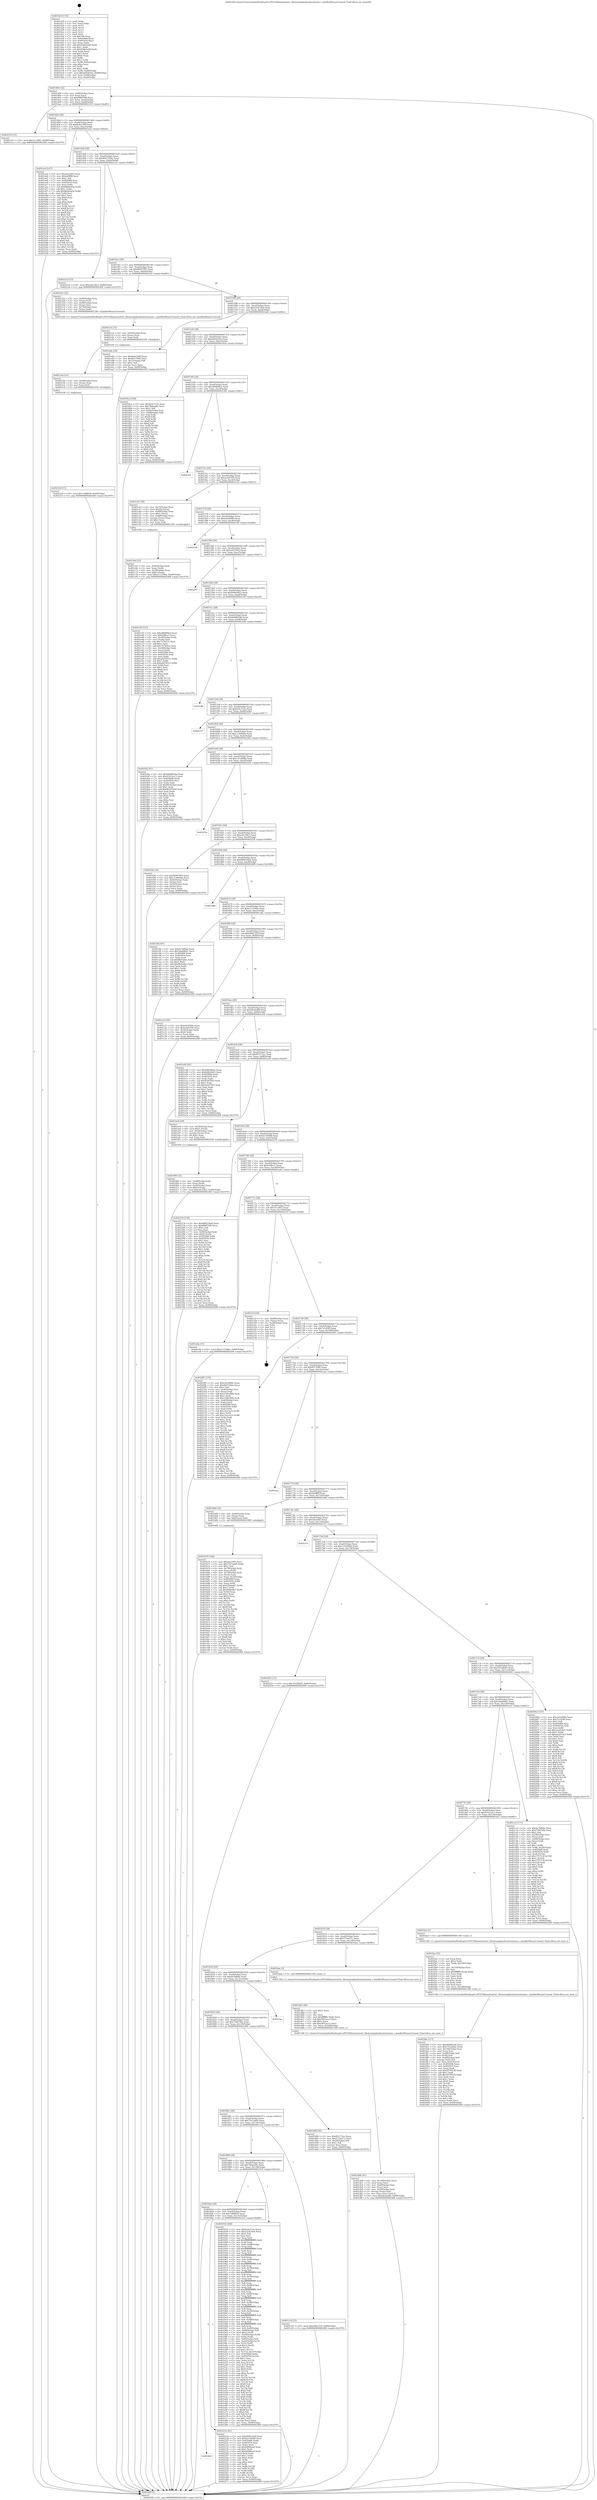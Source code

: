 digraph "0x401420" {
  label = "0x401420 (/mnt/c/Users/mathe/Desktop/tcc/POCII/binaries/extr_libuiexamplesdrawtextmain.c_handlerMouseCrossed_Final-ollvm.out::main(0))"
  labelloc = "t"
  node[shape=record]

  Entry [label="",width=0.3,height=0.3,shape=circle,fillcolor=black,style=filled]
  "0x401494" [label="{
     0x401494 [32]\l
     | [instrs]\l
     &nbsp;&nbsp;0x401494 \<+6\>: mov -0x90(%rbp),%eax\l
     &nbsp;&nbsp;0x40149a \<+2\>: mov %eax,%ecx\l
     &nbsp;&nbsp;0x40149c \<+6\>: sub $0x896f7fd8,%ecx\l
     &nbsp;&nbsp;0x4014a2 \<+6\>: mov %eax,-0xa4(%rbp)\l
     &nbsp;&nbsp;0x4014a8 \<+6\>: mov %ecx,-0xa8(%rbp)\l
     &nbsp;&nbsp;0x4014ae \<+6\>: je 0000000000402310 \<main+0xef0\>\l
  }"]
  "0x402310" [label="{
     0x402310 [15]\l
     | [instrs]\l
     &nbsp;&nbsp;0x402310 \<+10\>: movl $0x31cc863,-0x90(%rbp)\l
     &nbsp;&nbsp;0x40231a \<+5\>: jmp 000000000040249f \<main+0x107f\>\l
  }"]
  "0x4014b4" [label="{
     0x4014b4 [28]\l
     | [instrs]\l
     &nbsp;&nbsp;0x4014b4 \<+5\>: jmp 00000000004014b9 \<main+0x99\>\l
     &nbsp;&nbsp;0x4014b9 \<+6\>: mov -0xa4(%rbp),%eax\l
     &nbsp;&nbsp;0x4014bf \<+5\>: sub $0x8a4e186f,%eax\l
     &nbsp;&nbsp;0x4014c4 \<+6\>: mov %eax,-0xac(%rbp)\l
     &nbsp;&nbsp;0x4014ca \<+6\>: je 0000000000401acd \<main+0x6ad\>\l
  }"]
  Exit [label="",width=0.3,height=0.3,shape=circle,fillcolor=black,style=filled,peripheries=2]
  "0x401acd" [label="{
     0x401acd [147]\l
     | [instrs]\l
     &nbsp;&nbsp;0x401acd \<+5\>: mov $0xe4a1605,%eax\l
     &nbsp;&nbsp;0x401ad2 \<+5\>: mov $0xbe9ff0f,%ecx\l
     &nbsp;&nbsp;0x401ad7 \<+2\>: mov $0x1,%dl\l
     &nbsp;&nbsp;0x401ad9 \<+7\>: mov 0x405068,%esi\l
     &nbsp;&nbsp;0x401ae0 \<+7\>: mov 0x405054,%edi\l
     &nbsp;&nbsp;0x401ae7 \<+3\>: mov %esi,%r8d\l
     &nbsp;&nbsp;0x401aea \<+7\>: sub $0x80b0eb5a,%r8d\l
     &nbsp;&nbsp;0x401af1 \<+4\>: sub $0x1,%r8d\l
     &nbsp;&nbsp;0x401af5 \<+7\>: add $0x80b0eb5a,%r8d\l
     &nbsp;&nbsp;0x401afc \<+4\>: imul %r8d,%esi\l
     &nbsp;&nbsp;0x401b00 \<+3\>: and $0x1,%esi\l
     &nbsp;&nbsp;0x401b03 \<+3\>: cmp $0x0,%esi\l
     &nbsp;&nbsp;0x401b06 \<+4\>: sete %r9b\l
     &nbsp;&nbsp;0x401b0a \<+3\>: cmp $0xa,%edi\l
     &nbsp;&nbsp;0x401b0d \<+4\>: setl %r10b\l
     &nbsp;&nbsp;0x401b11 \<+3\>: mov %r9b,%r11b\l
     &nbsp;&nbsp;0x401b14 \<+4\>: xor $0xff,%r11b\l
     &nbsp;&nbsp;0x401b18 \<+3\>: mov %r10b,%bl\l
     &nbsp;&nbsp;0x401b1b \<+3\>: xor $0xff,%bl\l
     &nbsp;&nbsp;0x401b1e \<+3\>: xor $0x0,%dl\l
     &nbsp;&nbsp;0x401b21 \<+3\>: mov %r11b,%r14b\l
     &nbsp;&nbsp;0x401b24 \<+4\>: and $0x0,%r14b\l
     &nbsp;&nbsp;0x401b28 \<+3\>: and %dl,%r9b\l
     &nbsp;&nbsp;0x401b2b \<+3\>: mov %bl,%r15b\l
     &nbsp;&nbsp;0x401b2e \<+4\>: and $0x0,%r15b\l
     &nbsp;&nbsp;0x401b32 \<+3\>: and %dl,%r10b\l
     &nbsp;&nbsp;0x401b35 \<+3\>: or %r9b,%r14b\l
     &nbsp;&nbsp;0x401b38 \<+3\>: or %r10b,%r15b\l
     &nbsp;&nbsp;0x401b3b \<+3\>: xor %r15b,%r14b\l
     &nbsp;&nbsp;0x401b3e \<+3\>: or %bl,%r11b\l
     &nbsp;&nbsp;0x401b41 \<+4\>: xor $0xff,%r11b\l
     &nbsp;&nbsp;0x401b45 \<+3\>: or $0x0,%dl\l
     &nbsp;&nbsp;0x401b48 \<+3\>: and %dl,%r11b\l
     &nbsp;&nbsp;0x401b4b \<+3\>: or %r11b,%r14b\l
     &nbsp;&nbsp;0x401b4e \<+4\>: test $0x1,%r14b\l
     &nbsp;&nbsp;0x401b52 \<+3\>: cmovne %ecx,%eax\l
     &nbsp;&nbsp;0x401b55 \<+6\>: mov %eax,-0x90(%rbp)\l
     &nbsp;&nbsp;0x401b5b \<+5\>: jmp 000000000040249f \<main+0x107f\>\l
  }"]
  "0x4014d0" [label="{
     0x4014d0 [28]\l
     | [instrs]\l
     &nbsp;&nbsp;0x4014d0 \<+5\>: jmp 00000000004014d5 \<main+0xb5\>\l
     &nbsp;&nbsp;0x4014d5 \<+6\>: mov -0xa4(%rbp),%eax\l
     &nbsp;&nbsp;0x4014db \<+5\>: sub $0x8b47206e,%eax\l
     &nbsp;&nbsp;0x4014e0 \<+6\>: mov %eax,-0xb0(%rbp)\l
     &nbsp;&nbsp;0x4014e6 \<+6\>: je 00000000004021a3 \<main+0xd83\>\l
  }"]
  "0x4018c0" [label="{
     0x4018c0\l
  }", style=dashed]
  "0x4021a3" [label="{
     0x4021a3 [15]\l
     | [instrs]\l
     &nbsp;&nbsp;0x4021a3 \<+10\>: movl $0xcde33fe3,-0x90(%rbp)\l
     &nbsp;&nbsp;0x4021ad \<+5\>: jmp 000000000040249f \<main+0x107f\>\l
  }"]
  "0x4014ec" [label="{
     0x4014ec [28]\l
     | [instrs]\l
     &nbsp;&nbsp;0x4014ec \<+5\>: jmp 00000000004014f1 \<main+0xd1\>\l
     &nbsp;&nbsp;0x4014f1 \<+6\>: mov -0xa4(%rbp),%eax\l
     &nbsp;&nbsp;0x4014f7 \<+5\>: sub $0x9b947f95,%eax\l
     &nbsp;&nbsp;0x4014fc \<+6\>: mov %eax,-0xb4(%rbp)\l
     &nbsp;&nbsp;0x401502 \<+6\>: je 00000000004021b2 \<main+0xd92\>\l
  }"]
  "0x40221b" [label="{
     0x40221b [91]\l
     | [instrs]\l
     &nbsp;&nbsp;0x40221b \<+5\>: mov $0xd69510e8,%eax\l
     &nbsp;&nbsp;0x402220 \<+5\>: mov $0xfa158368,%ecx\l
     &nbsp;&nbsp;0x402225 \<+7\>: mov 0x405068,%edx\l
     &nbsp;&nbsp;0x40222c \<+7\>: mov 0x405054,%esi\l
     &nbsp;&nbsp;0x402233 \<+2\>: mov %edx,%edi\l
     &nbsp;&nbsp;0x402235 \<+6\>: sub $0x6d9f6eed,%edi\l
     &nbsp;&nbsp;0x40223b \<+3\>: sub $0x1,%edi\l
     &nbsp;&nbsp;0x40223e \<+6\>: add $0x6d9f6eed,%edi\l
     &nbsp;&nbsp;0x402244 \<+3\>: imul %edi,%edx\l
     &nbsp;&nbsp;0x402247 \<+3\>: and $0x1,%edx\l
     &nbsp;&nbsp;0x40224a \<+3\>: cmp $0x0,%edx\l
     &nbsp;&nbsp;0x40224d \<+4\>: sete %r8b\l
     &nbsp;&nbsp;0x402251 \<+3\>: cmp $0xa,%esi\l
     &nbsp;&nbsp;0x402254 \<+4\>: setl %r9b\l
     &nbsp;&nbsp;0x402258 \<+3\>: mov %r8b,%r10b\l
     &nbsp;&nbsp;0x40225b \<+3\>: and %r9b,%r10b\l
     &nbsp;&nbsp;0x40225e \<+3\>: xor %r9b,%r8b\l
     &nbsp;&nbsp;0x402261 \<+3\>: or %r8b,%r10b\l
     &nbsp;&nbsp;0x402264 \<+4\>: test $0x1,%r10b\l
     &nbsp;&nbsp;0x402268 \<+3\>: cmovne %ecx,%eax\l
     &nbsp;&nbsp;0x40226b \<+6\>: mov %eax,-0x90(%rbp)\l
     &nbsp;&nbsp;0x402271 \<+5\>: jmp 000000000040249f \<main+0x107f\>\l
  }"]
  "0x4021b2" [label="{
     0x4021b2 [25]\l
     | [instrs]\l
     &nbsp;&nbsp;0x4021b2 \<+4\>: mov -0x60(%rbp),%rax\l
     &nbsp;&nbsp;0x4021b6 \<+3\>: mov (%rax),%rdi\l
     &nbsp;&nbsp;0x4021b9 \<+4\>: mov -0x48(%rbp),%rax\l
     &nbsp;&nbsp;0x4021bd \<+3\>: mov (%rax),%rsi\l
     &nbsp;&nbsp;0x4021c0 \<+4\>: mov -0x70(%rbp),%rax\l
     &nbsp;&nbsp;0x4021c4 \<+2\>: mov (%rax),%edx\l
     &nbsp;&nbsp;0x4021c6 \<+5\>: call 0000000000401240 \<handlerMouseCrossed\>\l
     | [calls]\l
     &nbsp;&nbsp;0x401240 \{1\} (/mnt/c/Users/mathe/Desktop/tcc/POCII/binaries/extr_libuiexamplesdrawtextmain.c_handlerMouseCrossed_Final-ollvm.out::handlerMouseCrossed)\l
  }"]
  "0x401508" [label="{
     0x401508 [28]\l
     | [instrs]\l
     &nbsp;&nbsp;0x401508 \<+5\>: jmp 000000000040150d \<main+0xed\>\l
     &nbsp;&nbsp;0x40150d \<+6\>: mov -0xa4(%rbp),%eax\l
     &nbsp;&nbsp;0x401513 \<+5\>: sub $0xa32414e6,%eax\l
     &nbsp;&nbsp;0x401518 \<+6\>: mov %eax,-0xb8(%rbp)\l
     &nbsp;&nbsp;0x40151e \<+6\>: je 0000000000401a8e \<main+0x66e\>\l
  }"]
  "0x4021e9" [label="{
     0x4021e9 [15]\l
     | [instrs]\l
     &nbsp;&nbsp;0x4021e9 \<+10\>: movl $0x7a6f6f3d,-0x90(%rbp)\l
     &nbsp;&nbsp;0x4021f3 \<+5\>: jmp 000000000040249f \<main+0x107f\>\l
  }"]
  "0x401a8e" [label="{
     0x401a8e [30]\l
     | [instrs]\l
     &nbsp;&nbsp;0x401a8e \<+5\>: mov $0x8a4e186f,%eax\l
     &nbsp;&nbsp;0x401a93 \<+5\>: mov $0x8517084,%ecx\l
     &nbsp;&nbsp;0x401a98 \<+3\>: mov -0x31(%rbp),%dl\l
     &nbsp;&nbsp;0x401a9b \<+3\>: test $0x1,%dl\l
     &nbsp;&nbsp;0x401a9e \<+3\>: cmovne %ecx,%eax\l
     &nbsp;&nbsp;0x401aa1 \<+6\>: mov %eax,-0x90(%rbp)\l
     &nbsp;&nbsp;0x401aa7 \<+5\>: jmp 000000000040249f \<main+0x107f\>\l
  }"]
  "0x401524" [label="{
     0x401524 [28]\l
     | [instrs]\l
     &nbsp;&nbsp;0x401524 \<+5\>: jmp 0000000000401529 \<main+0x109\>\l
     &nbsp;&nbsp;0x401529 \<+6\>: mov -0xa4(%rbp),%eax\l
     &nbsp;&nbsp;0x40152f \<+5\>: sub $0xa4d2b16a,%eax\l
     &nbsp;&nbsp;0x401534 \<+6\>: mov %eax,-0xbc(%rbp)\l
     &nbsp;&nbsp;0x40153a \<+6\>: je 00000000004018ca \<main+0x4aa\>\l
  }"]
  "0x4021da" [label="{
     0x4021da [15]\l
     | [instrs]\l
     &nbsp;&nbsp;0x4021da \<+4\>: mov -0x48(%rbp),%rax\l
     &nbsp;&nbsp;0x4021de \<+3\>: mov (%rax),%rax\l
     &nbsp;&nbsp;0x4021e1 \<+3\>: mov %rax,%rdi\l
     &nbsp;&nbsp;0x4021e4 \<+5\>: call 0000000000401030 \<free@plt\>\l
     | [calls]\l
     &nbsp;&nbsp;0x401030 \{1\} (unknown)\l
  }"]
  "0x4018ca" [label="{
     0x4018ca [106]\l
     | [instrs]\l
     &nbsp;&nbsp;0x4018ca \<+5\>: mov $0xbc0c512e,%eax\l
     &nbsp;&nbsp;0x4018cf \<+5\>: mov $0x78daea8c,%ecx\l
     &nbsp;&nbsp;0x4018d4 \<+2\>: mov $0x1,%dl\l
     &nbsp;&nbsp;0x4018d6 \<+7\>: mov -0x8a(%rbp),%sil\l
     &nbsp;&nbsp;0x4018dd \<+7\>: mov -0x89(%rbp),%dil\l
     &nbsp;&nbsp;0x4018e4 \<+3\>: mov %sil,%r8b\l
     &nbsp;&nbsp;0x4018e7 \<+4\>: xor $0xff,%r8b\l
     &nbsp;&nbsp;0x4018eb \<+3\>: mov %dil,%r9b\l
     &nbsp;&nbsp;0x4018ee \<+4\>: xor $0xff,%r9b\l
     &nbsp;&nbsp;0x4018f2 \<+3\>: xor $0x0,%dl\l
     &nbsp;&nbsp;0x4018f5 \<+3\>: mov %r8b,%r10b\l
     &nbsp;&nbsp;0x4018f8 \<+4\>: and $0x0,%r10b\l
     &nbsp;&nbsp;0x4018fc \<+3\>: and %dl,%sil\l
     &nbsp;&nbsp;0x4018ff \<+3\>: mov %r9b,%r11b\l
     &nbsp;&nbsp;0x401902 \<+4\>: and $0x0,%r11b\l
     &nbsp;&nbsp;0x401906 \<+3\>: and %dl,%dil\l
     &nbsp;&nbsp;0x401909 \<+3\>: or %sil,%r10b\l
     &nbsp;&nbsp;0x40190c \<+3\>: or %dil,%r11b\l
     &nbsp;&nbsp;0x40190f \<+3\>: xor %r11b,%r10b\l
     &nbsp;&nbsp;0x401912 \<+3\>: or %r9b,%r8b\l
     &nbsp;&nbsp;0x401915 \<+4\>: xor $0xff,%r8b\l
     &nbsp;&nbsp;0x401919 \<+3\>: or $0x0,%dl\l
     &nbsp;&nbsp;0x40191c \<+3\>: and %dl,%r8b\l
     &nbsp;&nbsp;0x40191f \<+3\>: or %r8b,%r10b\l
     &nbsp;&nbsp;0x401922 \<+4\>: test $0x1,%r10b\l
     &nbsp;&nbsp;0x401926 \<+3\>: cmovne %ecx,%eax\l
     &nbsp;&nbsp;0x401929 \<+6\>: mov %eax,-0x90(%rbp)\l
     &nbsp;&nbsp;0x40192f \<+5\>: jmp 000000000040249f \<main+0x107f\>\l
  }"]
  "0x401540" [label="{
     0x401540 [28]\l
     | [instrs]\l
     &nbsp;&nbsp;0x401540 \<+5\>: jmp 0000000000401545 \<main+0x125\>\l
     &nbsp;&nbsp;0x401545 \<+6\>: mov -0xa4(%rbp),%eax\l
     &nbsp;&nbsp;0x40154b \<+5\>: sub $0xa86499a2,%eax\l
     &nbsp;&nbsp;0x401550 \<+6\>: mov %eax,-0xc0(%rbp)\l
     &nbsp;&nbsp;0x401556 \<+6\>: je 00000000004023d1 \<main+0xfb1\>\l
  }"]
  "0x40249f" [label="{
     0x40249f [5]\l
     | [instrs]\l
     &nbsp;&nbsp;0x40249f \<+5\>: jmp 0000000000401494 \<main+0x74\>\l
  }"]
  "0x401420" [label="{
     0x401420 [116]\l
     | [instrs]\l
     &nbsp;&nbsp;0x401420 \<+1\>: push %rbp\l
     &nbsp;&nbsp;0x401421 \<+3\>: mov %rsp,%rbp\l
     &nbsp;&nbsp;0x401424 \<+2\>: push %r15\l
     &nbsp;&nbsp;0x401426 \<+2\>: push %r14\l
     &nbsp;&nbsp;0x401428 \<+2\>: push %r13\l
     &nbsp;&nbsp;0x40142a \<+2\>: push %r12\l
     &nbsp;&nbsp;0x40142c \<+1\>: push %rbx\l
     &nbsp;&nbsp;0x40142d \<+7\>: sub $0x148,%rsp\l
     &nbsp;&nbsp;0x401434 \<+7\>: mov 0x405068,%eax\l
     &nbsp;&nbsp;0x40143b \<+7\>: mov 0x405054,%ecx\l
     &nbsp;&nbsp;0x401442 \<+2\>: mov %eax,%edx\l
     &nbsp;&nbsp;0x401444 \<+6\>: add $0x934b3ad9,%edx\l
     &nbsp;&nbsp;0x40144a \<+3\>: sub $0x1,%edx\l
     &nbsp;&nbsp;0x40144d \<+6\>: sub $0x934b3ad9,%edx\l
     &nbsp;&nbsp;0x401453 \<+3\>: imul %edx,%eax\l
     &nbsp;&nbsp;0x401456 \<+3\>: and $0x1,%eax\l
     &nbsp;&nbsp;0x401459 \<+3\>: cmp $0x0,%eax\l
     &nbsp;&nbsp;0x40145c \<+4\>: sete %r8b\l
     &nbsp;&nbsp;0x401460 \<+4\>: and $0x1,%r8b\l
     &nbsp;&nbsp;0x401464 \<+7\>: mov %r8b,-0x8a(%rbp)\l
     &nbsp;&nbsp;0x40146b \<+3\>: cmp $0xa,%ecx\l
     &nbsp;&nbsp;0x40146e \<+4\>: setl %r8b\l
     &nbsp;&nbsp;0x401472 \<+4\>: and $0x1,%r8b\l
     &nbsp;&nbsp;0x401476 \<+7\>: mov %r8b,-0x89(%rbp)\l
     &nbsp;&nbsp;0x40147d \<+10\>: movl $0xa4d2b16a,-0x90(%rbp)\l
     &nbsp;&nbsp;0x401487 \<+6\>: mov %edi,-0x94(%rbp)\l
     &nbsp;&nbsp;0x40148d \<+7\>: mov %rsi,-0xa0(%rbp)\l
  }"]
  "0x4021cb" [label="{
     0x4021cb [15]\l
     | [instrs]\l
     &nbsp;&nbsp;0x4021cb \<+4\>: mov -0x60(%rbp),%rax\l
     &nbsp;&nbsp;0x4021cf \<+3\>: mov (%rax),%rax\l
     &nbsp;&nbsp;0x4021d2 \<+3\>: mov %rax,%rdi\l
     &nbsp;&nbsp;0x4021d5 \<+5\>: call 0000000000401030 \<free@plt\>\l
     | [calls]\l
     &nbsp;&nbsp;0x401030 \{1\} (unknown)\l
  }"]
  "0x4023d1" [label="{
     0x4023d1\l
  }", style=dashed]
  "0x40155c" [label="{
     0x40155c [28]\l
     | [instrs]\l
     &nbsp;&nbsp;0x40155c \<+5\>: jmp 0000000000401561 \<main+0x141\>\l
     &nbsp;&nbsp;0x401561 \<+6\>: mov -0xa4(%rbp),%eax\l
     &nbsp;&nbsp;0x401567 \<+5\>: sub $0xacb97f39,%eax\l
     &nbsp;&nbsp;0x40156c \<+6\>: mov %eax,-0xc4(%rbp)\l
     &nbsp;&nbsp;0x401572 \<+6\>: je 0000000000401c43 \<main+0x823\>\l
  }"]
  "0x401fde" [label="{
     0x401fde [117]\l
     | [instrs]\l
     &nbsp;&nbsp;0x401fde \<+5\>: mov $0xbbb861bb,%ecx\l
     &nbsp;&nbsp;0x401fe3 \<+5\>: mov $0x133e48ab,%edx\l
     &nbsp;&nbsp;0x401fe8 \<+6\>: mov -0x148(%rbp),%esi\l
     &nbsp;&nbsp;0x401fee \<+3\>: imul %eax,%esi\l
     &nbsp;&nbsp;0x401ff1 \<+4\>: mov -0x48(%rbp),%r8\l
     &nbsp;&nbsp;0x401ff5 \<+3\>: mov (%r8),%r8\l
     &nbsp;&nbsp;0x401ff8 \<+4\>: mov -0x40(%rbp),%r9\l
     &nbsp;&nbsp;0x401ffc \<+3\>: movslq (%r9),%r9\l
     &nbsp;&nbsp;0x401fff \<+4\>: mov %esi,(%r8,%r9,4)\l
     &nbsp;&nbsp;0x402003 \<+7\>: mov 0x405068,%eax\l
     &nbsp;&nbsp;0x40200a \<+7\>: mov 0x405054,%esi\l
     &nbsp;&nbsp;0x402011 \<+2\>: mov %eax,%edi\l
     &nbsp;&nbsp;0x402013 \<+6\>: sub $0x29795cfd,%edi\l
     &nbsp;&nbsp;0x402019 \<+3\>: sub $0x1,%edi\l
     &nbsp;&nbsp;0x40201c \<+6\>: add $0x29795cfd,%edi\l
     &nbsp;&nbsp;0x402022 \<+3\>: imul %edi,%eax\l
     &nbsp;&nbsp;0x402025 \<+3\>: and $0x1,%eax\l
     &nbsp;&nbsp;0x402028 \<+3\>: cmp $0x0,%eax\l
     &nbsp;&nbsp;0x40202b \<+4\>: sete %r10b\l
     &nbsp;&nbsp;0x40202f \<+3\>: cmp $0xa,%esi\l
     &nbsp;&nbsp;0x402032 \<+4\>: setl %r11b\l
     &nbsp;&nbsp;0x402036 \<+3\>: mov %r10b,%bl\l
     &nbsp;&nbsp;0x402039 \<+3\>: and %r11b,%bl\l
     &nbsp;&nbsp;0x40203c \<+3\>: xor %r11b,%r10b\l
     &nbsp;&nbsp;0x40203f \<+3\>: or %r10b,%bl\l
     &nbsp;&nbsp;0x402042 \<+3\>: test $0x1,%bl\l
     &nbsp;&nbsp;0x402045 \<+3\>: cmovne %edx,%ecx\l
     &nbsp;&nbsp;0x402048 \<+6\>: mov %ecx,-0x90(%rbp)\l
     &nbsp;&nbsp;0x40204e \<+5\>: jmp 000000000040249f \<main+0x107f\>\l
  }"]
  "0x401c43" [label="{
     0x401c43 [39]\l
     | [instrs]\l
     &nbsp;&nbsp;0x401c43 \<+4\>: mov -0x70(%rbp),%rax\l
     &nbsp;&nbsp;0x401c47 \<+6\>: movl $0x64,(%rax)\l
     &nbsp;&nbsp;0x401c4d \<+4\>: mov -0x68(%rbp),%rax\l
     &nbsp;&nbsp;0x401c51 \<+6\>: movl $0x1,(%rax)\l
     &nbsp;&nbsp;0x401c57 \<+4\>: mov -0x68(%rbp),%rax\l
     &nbsp;&nbsp;0x401c5b \<+3\>: movslq (%rax),%rax\l
     &nbsp;&nbsp;0x401c5e \<+4\>: shl $0x2,%rax\l
     &nbsp;&nbsp;0x401c62 \<+3\>: mov %rax,%rdi\l
     &nbsp;&nbsp;0x401c65 \<+5\>: call 0000000000401050 \<malloc@plt\>\l
     | [calls]\l
     &nbsp;&nbsp;0x401050 \{1\} (unknown)\l
  }"]
  "0x401578" [label="{
     0x401578 [28]\l
     | [instrs]\l
     &nbsp;&nbsp;0x401578 \<+5\>: jmp 000000000040157d \<main+0x15d\>\l
     &nbsp;&nbsp;0x40157d \<+6\>: mov -0xa4(%rbp),%eax\l
     &nbsp;&nbsp;0x401583 \<+5\>: sub $0xadc95f40,%eax\l
     &nbsp;&nbsp;0x401588 \<+6\>: mov %eax,-0xc8(%rbp)\l
     &nbsp;&nbsp;0x40158e \<+6\>: je 00000000004021f8 \<main+0xdd8\>\l
  }"]
  "0x401faa" [label="{
     0x401faa [52]\l
     | [instrs]\l
     &nbsp;&nbsp;0x401faa \<+2\>: xor %ecx,%ecx\l
     &nbsp;&nbsp;0x401fac \<+5\>: mov $0x2,%edx\l
     &nbsp;&nbsp;0x401fb1 \<+6\>: mov %edx,-0x144(%rbp)\l
     &nbsp;&nbsp;0x401fb7 \<+1\>: cltd\l
     &nbsp;&nbsp;0x401fb8 \<+6\>: mov -0x144(%rbp),%esi\l
     &nbsp;&nbsp;0x401fbe \<+2\>: idiv %esi\l
     &nbsp;&nbsp;0x401fc0 \<+6\>: imul $0xfffffffe,%edx,%edx\l
     &nbsp;&nbsp;0x401fc6 \<+2\>: mov %ecx,%edi\l
     &nbsp;&nbsp;0x401fc8 \<+2\>: sub %edx,%edi\l
     &nbsp;&nbsp;0x401fca \<+2\>: mov %ecx,%edx\l
     &nbsp;&nbsp;0x401fcc \<+3\>: sub $0x1,%edx\l
     &nbsp;&nbsp;0x401fcf \<+2\>: add %edx,%edi\l
     &nbsp;&nbsp;0x401fd1 \<+2\>: sub %edi,%ecx\l
     &nbsp;&nbsp;0x401fd3 \<+6\>: mov %ecx,-0x148(%rbp)\l
     &nbsp;&nbsp;0x401fd9 \<+5\>: call 0000000000401160 \<next_i\>\l
     | [calls]\l
     &nbsp;&nbsp;0x401160 \{1\} (/mnt/c/Users/mathe/Desktop/tcc/POCII/binaries/extr_libuiexamplesdrawtextmain.c_handlerMouseCrossed_Final-ollvm.out::next_i)\l
  }"]
  "0x4021f8" [label="{
     0x4021f8\l
  }", style=dashed]
  "0x401594" [label="{
     0x401594 [28]\l
     | [instrs]\l
     &nbsp;&nbsp;0x401594 \<+5\>: jmp 0000000000401599 \<main+0x179\>\l
     &nbsp;&nbsp;0x401599 \<+6\>: mov -0xa4(%rbp),%eax\l
     &nbsp;&nbsp;0x40159f \<+5\>: sub $0xae4370c2,%eax\l
     &nbsp;&nbsp;0x4015a4 \<+6\>: mov %eax,-0xcc(%rbp)\l
     &nbsp;&nbsp;0x4015aa \<+6\>: je 0000000000402207 \<main+0xde7\>\l
  }"]
  "0x401f06" [label="{
     0x401f06 [32]\l
     | [instrs]\l
     &nbsp;&nbsp;0x401f06 \<+4\>: mov -0x48(%rbp),%rdi\l
     &nbsp;&nbsp;0x401f0a \<+3\>: mov %rax,(%rdi)\l
     &nbsp;&nbsp;0x401f0d \<+4\>: mov -0x40(%rbp),%rax\l
     &nbsp;&nbsp;0x401f11 \<+6\>: movl $0x0,(%rax)\l
     &nbsp;&nbsp;0x401f17 \<+10\>: movl $0xcde33fe3,-0x90(%rbp)\l
     &nbsp;&nbsp;0x401f21 \<+5\>: jmp 000000000040249f \<main+0x107f\>\l
  }"]
  "0x402207" [label="{
     0x402207\l
  }", style=dashed]
  "0x4015b0" [label="{
     0x4015b0 [28]\l
     | [instrs]\l
     &nbsp;&nbsp;0x4015b0 \<+5\>: jmp 00000000004015b5 \<main+0x195\>\l
     &nbsp;&nbsp;0x4015b5 \<+6\>: mov -0xa4(%rbp),%eax\l
     &nbsp;&nbsp;0x4015bb \<+5\>: sub $0xb48e00e5,%eax\l
     &nbsp;&nbsp;0x4015c0 \<+6\>: mov %eax,-0xd0(%rbp)\l
     &nbsp;&nbsp;0x4015c6 \<+6\>: je 0000000000401e5f \<main+0xa3f\>\l
  }"]
  "0x401ddb" [label="{
     0x401ddb [41]\l
     | [instrs]\l
     &nbsp;&nbsp;0x401ddb \<+6\>: mov -0x140(%rbp),%ecx\l
     &nbsp;&nbsp;0x401de1 \<+3\>: imul %eax,%ecx\l
     &nbsp;&nbsp;0x401de4 \<+4\>: mov -0x60(%rbp),%rsi\l
     &nbsp;&nbsp;0x401de8 \<+3\>: mov (%rsi),%rsi\l
     &nbsp;&nbsp;0x401deb \<+4\>: mov -0x58(%rbp),%rdi\l
     &nbsp;&nbsp;0x401def \<+3\>: movslq (%rdi),%rdi\l
     &nbsp;&nbsp;0x401df2 \<+3\>: mov %ecx,(%rsi,%rdi,4)\l
     &nbsp;&nbsp;0x401df5 \<+10\>: movl $0xe8cbedfd,-0x90(%rbp)\l
     &nbsp;&nbsp;0x401dff \<+5\>: jmp 000000000040249f \<main+0x107f\>\l
  }"]
  "0x401e5f" [label="{
     0x401e5f [123]\l
     | [instrs]\l
     &nbsp;&nbsp;0x401e5f \<+5\>: mov $0xa86499a2,%eax\l
     &nbsp;&nbsp;0x401e64 \<+5\>: mov $0xfc6ffce1,%ecx\l
     &nbsp;&nbsp;0x401e69 \<+4\>: mov -0x58(%rbp),%rdx\l
     &nbsp;&nbsp;0x401e6d \<+2\>: mov (%rdx),%esi\l
     &nbsp;&nbsp;0x401e6f \<+6\>: sub $0x757bf22c,%esi\l
     &nbsp;&nbsp;0x401e75 \<+3\>: add $0x1,%esi\l
     &nbsp;&nbsp;0x401e78 \<+6\>: add $0x757bf22c,%esi\l
     &nbsp;&nbsp;0x401e7e \<+4\>: mov -0x58(%rbp),%rdx\l
     &nbsp;&nbsp;0x401e82 \<+2\>: mov %esi,(%rdx)\l
     &nbsp;&nbsp;0x401e84 \<+7\>: mov 0x405068,%esi\l
     &nbsp;&nbsp;0x401e8b \<+7\>: mov 0x405054,%edi\l
     &nbsp;&nbsp;0x401e92 \<+3\>: mov %esi,%r8d\l
     &nbsp;&nbsp;0x401e95 \<+7\>: add $0xe6d7651c,%r8d\l
     &nbsp;&nbsp;0x401e9c \<+4\>: sub $0x1,%r8d\l
     &nbsp;&nbsp;0x401ea0 \<+7\>: sub $0xe6d7651c,%r8d\l
     &nbsp;&nbsp;0x401ea7 \<+4\>: imul %r8d,%esi\l
     &nbsp;&nbsp;0x401eab \<+3\>: and $0x1,%esi\l
     &nbsp;&nbsp;0x401eae \<+3\>: cmp $0x0,%esi\l
     &nbsp;&nbsp;0x401eb1 \<+4\>: sete %r9b\l
     &nbsp;&nbsp;0x401eb5 \<+3\>: cmp $0xa,%edi\l
     &nbsp;&nbsp;0x401eb8 \<+4\>: setl %r10b\l
     &nbsp;&nbsp;0x401ebc \<+3\>: mov %r9b,%r11b\l
     &nbsp;&nbsp;0x401ebf \<+3\>: and %r10b,%r11b\l
     &nbsp;&nbsp;0x401ec2 \<+3\>: xor %r10b,%r9b\l
     &nbsp;&nbsp;0x401ec5 \<+3\>: or %r9b,%r11b\l
     &nbsp;&nbsp;0x401ec8 \<+4\>: test $0x1,%r11b\l
     &nbsp;&nbsp;0x401ecc \<+3\>: cmovne %ecx,%eax\l
     &nbsp;&nbsp;0x401ecf \<+6\>: mov %eax,-0x90(%rbp)\l
     &nbsp;&nbsp;0x401ed5 \<+5\>: jmp 000000000040249f \<main+0x107f\>\l
  }"]
  "0x4015cc" [label="{
     0x4015cc [28]\l
     | [instrs]\l
     &nbsp;&nbsp;0x4015cc \<+5\>: jmp 00000000004015d1 \<main+0x1b1\>\l
     &nbsp;&nbsp;0x4015d1 \<+6\>: mov -0xa4(%rbp),%eax\l
     &nbsp;&nbsp;0x4015d7 \<+5\>: sub $0xbbb861bb,%eax\l
     &nbsp;&nbsp;0x4015dc \<+6\>: mov %eax,-0xd4(%rbp)\l
     &nbsp;&nbsp;0x4015e2 \<+6\>: je 00000000004023fb \<main+0xfdb\>\l
  }"]
  "0x401db3" [label="{
     0x401db3 [40]\l
     | [instrs]\l
     &nbsp;&nbsp;0x401db3 \<+5\>: mov $0x2,%ecx\l
     &nbsp;&nbsp;0x401db8 \<+1\>: cltd\l
     &nbsp;&nbsp;0x401db9 \<+2\>: idiv %ecx\l
     &nbsp;&nbsp;0x401dbb \<+6\>: imul $0xfffffffe,%edx,%ecx\l
     &nbsp;&nbsp;0x401dc1 \<+6\>: sub $0x5851acc3,%ecx\l
     &nbsp;&nbsp;0x401dc7 \<+3\>: add $0x1,%ecx\l
     &nbsp;&nbsp;0x401dca \<+6\>: add $0x5851acc3,%ecx\l
     &nbsp;&nbsp;0x401dd0 \<+6\>: mov %ecx,-0x140(%rbp)\l
     &nbsp;&nbsp;0x401dd6 \<+5\>: call 0000000000401160 \<next_i\>\l
     | [calls]\l
     &nbsp;&nbsp;0x401160 \{1\} (/mnt/c/Users/mathe/Desktop/tcc/POCII/binaries/extr_libuiexamplesdrawtextmain.c_handlerMouseCrossed_Final-ollvm.out::next_i)\l
  }"]
  "0x4023fb" [label="{
     0x4023fb\l
  }", style=dashed]
  "0x4015e8" [label="{
     0x4015e8 [28]\l
     | [instrs]\l
     &nbsp;&nbsp;0x4015e8 \<+5\>: jmp 00000000004015ed \<main+0x1cd\>\l
     &nbsp;&nbsp;0x4015ed \<+6\>: mov -0xa4(%rbp),%eax\l
     &nbsp;&nbsp;0x4015f3 \<+5\>: sub $0xbc0c512e,%eax\l
     &nbsp;&nbsp;0x4015f8 \<+6\>: mov %eax,-0xd8(%rbp)\l
     &nbsp;&nbsp;0x4015fe \<+6\>: je 0000000000402337 \<main+0xf17\>\l
  }"]
  "0x401c6a" [label="{
     0x401c6a [32]\l
     | [instrs]\l
     &nbsp;&nbsp;0x401c6a \<+4\>: mov -0x60(%rbp),%rdi\l
     &nbsp;&nbsp;0x401c6e \<+3\>: mov %rax,(%rdi)\l
     &nbsp;&nbsp;0x401c71 \<+4\>: mov -0x58(%rbp),%rax\l
     &nbsp;&nbsp;0x401c75 \<+6\>: movl $0x0,(%rax)\l
     &nbsp;&nbsp;0x401c7b \<+10\>: movl $0xe11539be,-0x90(%rbp)\l
     &nbsp;&nbsp;0x401c85 \<+5\>: jmp 000000000040249f \<main+0x107f\>\l
  }"]
  "0x402337" [label="{
     0x402337\l
  }", style=dashed]
  "0x401604" [label="{
     0x401604 [28]\l
     | [instrs]\l
     &nbsp;&nbsp;0x401604 \<+5\>: jmp 0000000000401609 \<main+0x1e9\>\l
     &nbsp;&nbsp;0x401609 \<+6\>: mov -0xa4(%rbp),%eax\l
     &nbsp;&nbsp;0x40160f \<+5\>: sub $0xc13666da,%eax\l
     &nbsp;&nbsp;0x401614 \<+6\>: mov %eax,-0xdc(%rbp)\l
     &nbsp;&nbsp;0x40161a \<+6\>: je 0000000000401f4a \<main+0xb2a\>\l
  }"]
  "0x401b70" [label="{
     0x401b70 [166]\l
     | [instrs]\l
     &nbsp;&nbsp;0x401b70 \<+5\>: mov $0xe4a1605,%ecx\l
     &nbsp;&nbsp;0x401b75 \<+5\>: mov $0x75e7aa69,%edx\l
     &nbsp;&nbsp;0x401b7a \<+3\>: mov $0x1,%sil\l
     &nbsp;&nbsp;0x401b7d \<+4\>: mov -0x78(%rbp),%rdi\l
     &nbsp;&nbsp;0x401b81 \<+2\>: mov %eax,(%rdi)\l
     &nbsp;&nbsp;0x401b83 \<+4\>: mov -0x78(%rbp),%rdi\l
     &nbsp;&nbsp;0x401b87 \<+2\>: mov (%rdi),%eax\l
     &nbsp;&nbsp;0x401b89 \<+3\>: mov %eax,-0x30(%rbp)\l
     &nbsp;&nbsp;0x401b8c \<+7\>: mov 0x405068,%eax\l
     &nbsp;&nbsp;0x401b93 \<+8\>: mov 0x405054,%r8d\l
     &nbsp;&nbsp;0x401b9b \<+3\>: mov %eax,%r9d\l
     &nbsp;&nbsp;0x401b9e \<+7\>: add $0xf3b6ebb7,%r9d\l
     &nbsp;&nbsp;0x401ba5 \<+4\>: sub $0x1,%r9d\l
     &nbsp;&nbsp;0x401ba9 \<+7\>: sub $0xf3b6ebb7,%r9d\l
     &nbsp;&nbsp;0x401bb0 \<+4\>: imul %r9d,%eax\l
     &nbsp;&nbsp;0x401bb4 \<+3\>: and $0x1,%eax\l
     &nbsp;&nbsp;0x401bb7 \<+3\>: cmp $0x0,%eax\l
     &nbsp;&nbsp;0x401bba \<+4\>: sete %r10b\l
     &nbsp;&nbsp;0x401bbe \<+4\>: cmp $0xa,%r8d\l
     &nbsp;&nbsp;0x401bc2 \<+4\>: setl %r11b\l
     &nbsp;&nbsp;0x401bc6 \<+3\>: mov %r10b,%bl\l
     &nbsp;&nbsp;0x401bc9 \<+3\>: xor $0xff,%bl\l
     &nbsp;&nbsp;0x401bcc \<+3\>: mov %r11b,%r14b\l
     &nbsp;&nbsp;0x401bcf \<+4\>: xor $0xff,%r14b\l
     &nbsp;&nbsp;0x401bd3 \<+4\>: xor $0x1,%sil\l
     &nbsp;&nbsp;0x401bd7 \<+3\>: mov %bl,%r15b\l
     &nbsp;&nbsp;0x401bda \<+4\>: and $0xff,%r15b\l
     &nbsp;&nbsp;0x401bde \<+3\>: and %sil,%r10b\l
     &nbsp;&nbsp;0x401be1 \<+3\>: mov %r14b,%r12b\l
     &nbsp;&nbsp;0x401be4 \<+4\>: and $0xff,%r12b\l
     &nbsp;&nbsp;0x401be8 \<+3\>: and %sil,%r11b\l
     &nbsp;&nbsp;0x401beb \<+3\>: or %r10b,%r15b\l
     &nbsp;&nbsp;0x401bee \<+3\>: or %r11b,%r12b\l
     &nbsp;&nbsp;0x401bf1 \<+3\>: xor %r12b,%r15b\l
     &nbsp;&nbsp;0x401bf4 \<+3\>: or %r14b,%bl\l
     &nbsp;&nbsp;0x401bf7 \<+3\>: xor $0xff,%bl\l
     &nbsp;&nbsp;0x401bfa \<+4\>: or $0x1,%sil\l
     &nbsp;&nbsp;0x401bfe \<+3\>: and %sil,%bl\l
     &nbsp;&nbsp;0x401c01 \<+3\>: or %bl,%r15b\l
     &nbsp;&nbsp;0x401c04 \<+4\>: test $0x1,%r15b\l
     &nbsp;&nbsp;0x401c08 \<+3\>: cmovne %edx,%ecx\l
     &nbsp;&nbsp;0x401c0b \<+6\>: mov %ecx,-0x90(%rbp)\l
     &nbsp;&nbsp;0x401c11 \<+5\>: jmp 000000000040249f \<main+0x107f\>\l
  }"]
  "0x401f4a" [label="{
     0x401f4a [91]\l
     | [instrs]\l
     &nbsp;&nbsp;0x401f4a \<+5\>: mov $0xbbb861bb,%eax\l
     &nbsp;&nbsp;0x401f4f \<+5\>: mov $0x41412a13,%ecx\l
     &nbsp;&nbsp;0x401f54 \<+7\>: mov 0x405068,%edx\l
     &nbsp;&nbsp;0x401f5b \<+7\>: mov 0x405054,%esi\l
     &nbsp;&nbsp;0x401f62 \<+2\>: mov %edx,%edi\l
     &nbsp;&nbsp;0x401f64 \<+6\>: sub $0x865054d3,%edi\l
     &nbsp;&nbsp;0x401f6a \<+3\>: sub $0x1,%edi\l
     &nbsp;&nbsp;0x401f6d \<+6\>: add $0x865054d3,%edi\l
     &nbsp;&nbsp;0x401f73 \<+3\>: imul %edi,%edx\l
     &nbsp;&nbsp;0x401f76 \<+3\>: and $0x1,%edx\l
     &nbsp;&nbsp;0x401f79 \<+3\>: cmp $0x0,%edx\l
     &nbsp;&nbsp;0x401f7c \<+4\>: sete %r8b\l
     &nbsp;&nbsp;0x401f80 \<+3\>: cmp $0xa,%esi\l
     &nbsp;&nbsp;0x401f83 \<+4\>: setl %r9b\l
     &nbsp;&nbsp;0x401f87 \<+3\>: mov %r8b,%r10b\l
     &nbsp;&nbsp;0x401f8a \<+3\>: and %r9b,%r10b\l
     &nbsp;&nbsp;0x401f8d \<+3\>: xor %r9b,%r8b\l
     &nbsp;&nbsp;0x401f90 \<+3\>: or %r8b,%r10b\l
     &nbsp;&nbsp;0x401f93 \<+4\>: test $0x1,%r10b\l
     &nbsp;&nbsp;0x401f97 \<+3\>: cmovne %ecx,%eax\l
     &nbsp;&nbsp;0x401f9a \<+6\>: mov %eax,-0x90(%rbp)\l
     &nbsp;&nbsp;0x401fa0 \<+5\>: jmp 000000000040249f \<main+0x107f\>\l
  }"]
  "0x401620" [label="{
     0x401620 [28]\l
     | [instrs]\l
     &nbsp;&nbsp;0x401620 \<+5\>: jmp 0000000000401625 \<main+0x205\>\l
     &nbsp;&nbsp;0x401625 \<+6\>: mov -0xa4(%rbp),%eax\l
     &nbsp;&nbsp;0x40162b \<+5\>: sub $0xcd1e688e,%eax\l
     &nbsp;&nbsp;0x401630 \<+6\>: mov %eax,-0xe0(%rbp)\l
     &nbsp;&nbsp;0x401636 \<+6\>: je 000000000040245e \<main+0x103e\>\l
  }"]
  "0x4018a4" [label="{
     0x4018a4 [28]\l
     | [instrs]\l
     &nbsp;&nbsp;0x4018a4 \<+5\>: jmp 00000000004018a9 \<main+0x489\>\l
     &nbsp;&nbsp;0x4018a9 \<+6\>: mov -0xa4(%rbp),%eax\l
     &nbsp;&nbsp;0x4018af \<+5\>: sub $0x7a6f6f3d,%eax\l
     &nbsp;&nbsp;0x4018b4 \<+6\>: mov %eax,-0x13c(%rbp)\l
     &nbsp;&nbsp;0x4018ba \<+6\>: je 000000000040221b \<main+0xdfb\>\l
  }"]
  "0x40245e" [label="{
     0x40245e\l
  }", style=dashed]
  "0x40163c" [label="{
     0x40163c [28]\l
     | [instrs]\l
     &nbsp;&nbsp;0x40163c \<+5\>: jmp 0000000000401641 \<main+0x221\>\l
     &nbsp;&nbsp;0x401641 \<+6\>: mov -0xa4(%rbp),%eax\l
     &nbsp;&nbsp;0x401647 \<+5\>: sub $0xcde33fe3,%eax\l
     &nbsp;&nbsp;0x40164c \<+6\>: mov %eax,-0xe4(%rbp)\l
     &nbsp;&nbsp;0x401652 \<+6\>: je 0000000000401f26 \<main+0xb06\>\l
  }"]
  "0x401934" [label="{
     0x401934 [346]\l
     | [instrs]\l
     &nbsp;&nbsp;0x401934 \<+5\>: mov $0xbc0c512e,%eax\l
     &nbsp;&nbsp;0x401939 \<+5\>: mov $0xa32414e6,%ecx\l
     &nbsp;&nbsp;0x40193e \<+2\>: mov $0x1,%dl\l
     &nbsp;&nbsp;0x401940 \<+2\>: xor %esi,%esi\l
     &nbsp;&nbsp;0x401942 \<+3\>: mov %rsp,%rdi\l
     &nbsp;&nbsp;0x401945 \<+4\>: add $0xfffffffffffffff0,%rdi\l
     &nbsp;&nbsp;0x401949 \<+3\>: mov %rdi,%rsp\l
     &nbsp;&nbsp;0x40194c \<+7\>: mov %rdi,-0x88(%rbp)\l
     &nbsp;&nbsp;0x401953 \<+3\>: mov %rsp,%rdi\l
     &nbsp;&nbsp;0x401956 \<+4\>: add $0xfffffffffffffff0,%rdi\l
     &nbsp;&nbsp;0x40195a \<+3\>: mov %rdi,%rsp\l
     &nbsp;&nbsp;0x40195d \<+3\>: mov %rsp,%r8\l
     &nbsp;&nbsp;0x401960 \<+4\>: add $0xfffffffffffffff0,%r8\l
     &nbsp;&nbsp;0x401964 \<+3\>: mov %r8,%rsp\l
     &nbsp;&nbsp;0x401967 \<+4\>: mov %r8,-0x80(%rbp)\l
     &nbsp;&nbsp;0x40196b \<+3\>: mov %rsp,%r8\l
     &nbsp;&nbsp;0x40196e \<+4\>: add $0xfffffffffffffff0,%r8\l
     &nbsp;&nbsp;0x401972 \<+3\>: mov %r8,%rsp\l
     &nbsp;&nbsp;0x401975 \<+4\>: mov %r8,-0x78(%rbp)\l
     &nbsp;&nbsp;0x401979 \<+3\>: mov %rsp,%r8\l
     &nbsp;&nbsp;0x40197c \<+4\>: add $0xfffffffffffffff0,%r8\l
     &nbsp;&nbsp;0x401980 \<+3\>: mov %r8,%rsp\l
     &nbsp;&nbsp;0x401983 \<+4\>: mov %r8,-0x70(%rbp)\l
     &nbsp;&nbsp;0x401987 \<+3\>: mov %rsp,%r8\l
     &nbsp;&nbsp;0x40198a \<+4\>: add $0xfffffffffffffff0,%r8\l
     &nbsp;&nbsp;0x40198e \<+3\>: mov %r8,%rsp\l
     &nbsp;&nbsp;0x401991 \<+4\>: mov %r8,-0x68(%rbp)\l
     &nbsp;&nbsp;0x401995 \<+3\>: mov %rsp,%r8\l
     &nbsp;&nbsp;0x401998 \<+4\>: add $0xfffffffffffffff0,%r8\l
     &nbsp;&nbsp;0x40199c \<+3\>: mov %r8,%rsp\l
     &nbsp;&nbsp;0x40199f \<+4\>: mov %r8,-0x60(%rbp)\l
     &nbsp;&nbsp;0x4019a3 \<+3\>: mov %rsp,%r8\l
     &nbsp;&nbsp;0x4019a6 \<+4\>: add $0xfffffffffffffff0,%r8\l
     &nbsp;&nbsp;0x4019aa \<+3\>: mov %r8,%rsp\l
     &nbsp;&nbsp;0x4019ad \<+4\>: mov %r8,-0x58(%rbp)\l
     &nbsp;&nbsp;0x4019b1 \<+3\>: mov %rsp,%r8\l
     &nbsp;&nbsp;0x4019b4 \<+4\>: add $0xfffffffffffffff0,%r8\l
     &nbsp;&nbsp;0x4019b8 \<+3\>: mov %r8,%rsp\l
     &nbsp;&nbsp;0x4019bb \<+4\>: mov %r8,-0x50(%rbp)\l
     &nbsp;&nbsp;0x4019bf \<+3\>: mov %rsp,%r8\l
     &nbsp;&nbsp;0x4019c2 \<+4\>: add $0xfffffffffffffff0,%r8\l
     &nbsp;&nbsp;0x4019c6 \<+3\>: mov %r8,%rsp\l
     &nbsp;&nbsp;0x4019c9 \<+4\>: mov %r8,-0x48(%rbp)\l
     &nbsp;&nbsp;0x4019cd \<+3\>: mov %rsp,%r8\l
     &nbsp;&nbsp;0x4019d0 \<+4\>: add $0xfffffffffffffff0,%r8\l
     &nbsp;&nbsp;0x4019d4 \<+3\>: mov %r8,%rsp\l
     &nbsp;&nbsp;0x4019d7 \<+4\>: mov %r8,-0x40(%rbp)\l
     &nbsp;&nbsp;0x4019db \<+7\>: mov -0x88(%rbp),%r8\l
     &nbsp;&nbsp;0x4019e2 \<+7\>: movl $0x0,(%r8)\l
     &nbsp;&nbsp;0x4019e9 \<+7\>: mov -0x94(%rbp),%r9d\l
     &nbsp;&nbsp;0x4019f0 \<+3\>: mov %r9d,(%rdi)\l
     &nbsp;&nbsp;0x4019f3 \<+4\>: mov -0x80(%rbp),%r8\l
     &nbsp;&nbsp;0x4019f7 \<+7\>: mov -0xa0(%rbp),%r10\l
     &nbsp;&nbsp;0x4019fe \<+3\>: mov %r10,(%r8)\l
     &nbsp;&nbsp;0x401a01 \<+3\>: cmpl $0x2,(%rdi)\l
     &nbsp;&nbsp;0x401a04 \<+4\>: setne %r11b\l
     &nbsp;&nbsp;0x401a08 \<+4\>: and $0x1,%r11b\l
     &nbsp;&nbsp;0x401a0c \<+4\>: mov %r11b,-0x31(%rbp)\l
     &nbsp;&nbsp;0x401a10 \<+7\>: mov 0x405068,%ebx\l
     &nbsp;&nbsp;0x401a17 \<+8\>: mov 0x405054,%r14d\l
     &nbsp;&nbsp;0x401a1f \<+3\>: sub $0x1,%esi\l
     &nbsp;&nbsp;0x401a22 \<+3\>: mov %ebx,%r15d\l
     &nbsp;&nbsp;0x401a25 \<+3\>: add %esi,%r15d\l
     &nbsp;&nbsp;0x401a28 \<+4\>: imul %r15d,%ebx\l
     &nbsp;&nbsp;0x401a2c \<+3\>: and $0x1,%ebx\l
     &nbsp;&nbsp;0x401a2f \<+3\>: cmp $0x0,%ebx\l
     &nbsp;&nbsp;0x401a32 \<+4\>: sete %r11b\l
     &nbsp;&nbsp;0x401a36 \<+4\>: cmp $0xa,%r14d\l
     &nbsp;&nbsp;0x401a3a \<+4\>: setl %r12b\l
     &nbsp;&nbsp;0x401a3e \<+3\>: mov %r11b,%r13b\l
     &nbsp;&nbsp;0x401a41 \<+4\>: xor $0xff,%r13b\l
     &nbsp;&nbsp;0x401a45 \<+3\>: mov %r12b,%sil\l
     &nbsp;&nbsp;0x401a48 \<+4\>: xor $0xff,%sil\l
     &nbsp;&nbsp;0x401a4c \<+3\>: xor $0x0,%dl\l
     &nbsp;&nbsp;0x401a4f \<+3\>: mov %r13b,%dil\l
     &nbsp;&nbsp;0x401a52 \<+4\>: and $0x0,%dil\l
     &nbsp;&nbsp;0x401a56 \<+3\>: and %dl,%r11b\l
     &nbsp;&nbsp;0x401a59 \<+3\>: mov %sil,%r8b\l
     &nbsp;&nbsp;0x401a5c \<+4\>: and $0x0,%r8b\l
     &nbsp;&nbsp;0x401a60 \<+3\>: and %dl,%r12b\l
     &nbsp;&nbsp;0x401a63 \<+3\>: or %r11b,%dil\l
     &nbsp;&nbsp;0x401a66 \<+3\>: or %r12b,%r8b\l
     &nbsp;&nbsp;0x401a69 \<+3\>: xor %r8b,%dil\l
     &nbsp;&nbsp;0x401a6c \<+3\>: or %sil,%r13b\l
     &nbsp;&nbsp;0x401a6f \<+4\>: xor $0xff,%r13b\l
     &nbsp;&nbsp;0x401a73 \<+3\>: or $0x0,%dl\l
     &nbsp;&nbsp;0x401a76 \<+3\>: and %dl,%r13b\l
     &nbsp;&nbsp;0x401a79 \<+3\>: or %r13b,%dil\l
     &nbsp;&nbsp;0x401a7c \<+4\>: test $0x1,%dil\l
     &nbsp;&nbsp;0x401a80 \<+3\>: cmovne %ecx,%eax\l
     &nbsp;&nbsp;0x401a83 \<+6\>: mov %eax,-0x90(%rbp)\l
     &nbsp;&nbsp;0x401a89 \<+5\>: jmp 000000000040249f \<main+0x107f\>\l
  }"]
  "0x401f26" [label="{
     0x401f26 [36]\l
     | [instrs]\l
     &nbsp;&nbsp;0x401f26 \<+5\>: mov $0x9b947f95,%eax\l
     &nbsp;&nbsp;0x401f2b \<+5\>: mov $0xc13666da,%ecx\l
     &nbsp;&nbsp;0x401f30 \<+4\>: mov -0x40(%rbp),%rdx\l
     &nbsp;&nbsp;0x401f34 \<+2\>: mov (%rdx),%esi\l
     &nbsp;&nbsp;0x401f36 \<+4\>: mov -0x50(%rbp),%rdx\l
     &nbsp;&nbsp;0x401f3a \<+2\>: cmp (%rdx),%esi\l
     &nbsp;&nbsp;0x401f3c \<+3\>: cmovl %ecx,%eax\l
     &nbsp;&nbsp;0x401f3f \<+6\>: mov %eax,-0x90(%rbp)\l
     &nbsp;&nbsp;0x401f45 \<+5\>: jmp 000000000040249f \<main+0x107f\>\l
  }"]
  "0x401658" [label="{
     0x401658 [28]\l
     | [instrs]\l
     &nbsp;&nbsp;0x401658 \<+5\>: jmp 000000000040165d \<main+0x23d\>\l
     &nbsp;&nbsp;0x40165d \<+6\>: mov -0xa4(%rbp),%eax\l
     &nbsp;&nbsp;0x401663 \<+5\>: sub $0xd69510e8,%eax\l
     &nbsp;&nbsp;0x401668 \<+6\>: mov %eax,-0xe8(%rbp)\l
     &nbsp;&nbsp;0x40166e \<+6\>: je 0000000000402488 \<main+0x1068\>\l
  }"]
  "0x401888" [label="{
     0x401888 [28]\l
     | [instrs]\l
     &nbsp;&nbsp;0x401888 \<+5\>: jmp 000000000040188d \<main+0x46d\>\l
     &nbsp;&nbsp;0x40188d \<+6\>: mov -0xa4(%rbp),%eax\l
     &nbsp;&nbsp;0x401893 \<+5\>: sub $0x78daea8c,%eax\l
     &nbsp;&nbsp;0x401898 \<+6\>: mov %eax,-0x138(%rbp)\l
     &nbsp;&nbsp;0x40189e \<+6\>: je 0000000000401934 \<main+0x514\>\l
  }"]
  "0x402488" [label="{
     0x402488\l
  }", style=dashed]
  "0x401674" [label="{
     0x401674 [28]\l
     | [instrs]\l
     &nbsp;&nbsp;0x401674 \<+5\>: jmp 0000000000401679 \<main+0x259\>\l
     &nbsp;&nbsp;0x401679 \<+6\>: mov -0xa4(%rbp),%eax\l
     &nbsp;&nbsp;0x40167f \<+5\>: sub $0xe11539be,%eax\l
     &nbsp;&nbsp;0x401684 \<+6\>: mov %eax,-0xec(%rbp)\l
     &nbsp;&nbsp;0x40168a \<+6\>: je 0000000000401c8a \<main+0x86a\>\l
  }"]
  "0x401c16" [label="{
     0x401c16 [15]\l
     | [instrs]\l
     &nbsp;&nbsp;0x401c16 \<+10\>: movl $0xe68a725f,-0x90(%rbp)\l
     &nbsp;&nbsp;0x401c20 \<+5\>: jmp 000000000040249f \<main+0x107f\>\l
  }"]
  "0x401c8a" [label="{
     0x401c8a [91]\l
     | [instrs]\l
     &nbsp;&nbsp;0x401c8a \<+5\>: mov $0x6e7bf0da,%eax\l
     &nbsp;&nbsp;0x401c8f \<+5\>: mov $0x3dab9641,%ecx\l
     &nbsp;&nbsp;0x401c94 \<+7\>: mov 0x405068,%edx\l
     &nbsp;&nbsp;0x401c9b \<+7\>: mov 0x405054,%esi\l
     &nbsp;&nbsp;0x401ca2 \<+2\>: mov %edx,%edi\l
     &nbsp;&nbsp;0x401ca4 \<+6\>: sub $0xf8d5a6ec,%edi\l
     &nbsp;&nbsp;0x401caa \<+3\>: sub $0x1,%edi\l
     &nbsp;&nbsp;0x401cad \<+6\>: add $0xf8d5a6ec,%edi\l
     &nbsp;&nbsp;0x401cb3 \<+3\>: imul %edi,%edx\l
     &nbsp;&nbsp;0x401cb6 \<+3\>: and $0x1,%edx\l
     &nbsp;&nbsp;0x401cb9 \<+3\>: cmp $0x0,%edx\l
     &nbsp;&nbsp;0x401cbc \<+4\>: sete %r8b\l
     &nbsp;&nbsp;0x401cc0 \<+3\>: cmp $0xa,%esi\l
     &nbsp;&nbsp;0x401cc3 \<+4\>: setl %r9b\l
     &nbsp;&nbsp;0x401cc7 \<+3\>: mov %r8b,%r10b\l
     &nbsp;&nbsp;0x401cca \<+3\>: and %r9b,%r10b\l
     &nbsp;&nbsp;0x401ccd \<+3\>: xor %r9b,%r8b\l
     &nbsp;&nbsp;0x401cd0 \<+3\>: or %r8b,%r10b\l
     &nbsp;&nbsp;0x401cd3 \<+4\>: test $0x1,%r10b\l
     &nbsp;&nbsp;0x401cd7 \<+3\>: cmovne %ecx,%eax\l
     &nbsp;&nbsp;0x401cda \<+6\>: mov %eax,-0x90(%rbp)\l
     &nbsp;&nbsp;0x401ce0 \<+5\>: jmp 000000000040249f \<main+0x107f\>\l
  }"]
  "0x401690" [label="{
     0x401690 [28]\l
     | [instrs]\l
     &nbsp;&nbsp;0x401690 \<+5\>: jmp 0000000000401695 \<main+0x275\>\l
     &nbsp;&nbsp;0x401695 \<+6\>: mov -0xa4(%rbp),%eax\l
     &nbsp;&nbsp;0x40169b \<+5\>: sub $0xe68a725f,%eax\l
     &nbsp;&nbsp;0x4016a0 \<+6\>: mov %eax,-0xf0(%rbp)\l
     &nbsp;&nbsp;0x4016a6 \<+6\>: je 0000000000401c25 \<main+0x805\>\l
  }"]
  "0x40186c" [label="{
     0x40186c [28]\l
     | [instrs]\l
     &nbsp;&nbsp;0x40186c \<+5\>: jmp 0000000000401871 \<main+0x451\>\l
     &nbsp;&nbsp;0x401871 \<+6\>: mov -0xa4(%rbp),%eax\l
     &nbsp;&nbsp;0x401877 \<+5\>: sub $0x75e7aa69,%eax\l
     &nbsp;&nbsp;0x40187c \<+6\>: mov %eax,-0x134(%rbp)\l
     &nbsp;&nbsp;0x401882 \<+6\>: je 0000000000401c16 \<main+0x7f6\>\l
  }"]
  "0x401c25" [label="{
     0x401c25 [30]\l
     | [instrs]\l
     &nbsp;&nbsp;0x401c25 \<+5\>: mov $0xadc95f40,%eax\l
     &nbsp;&nbsp;0x401c2a \<+5\>: mov $0xacb97f39,%ecx\l
     &nbsp;&nbsp;0x401c2f \<+3\>: mov -0x30(%rbp),%edx\l
     &nbsp;&nbsp;0x401c32 \<+3\>: cmp $0x0,%edx\l
     &nbsp;&nbsp;0x401c35 \<+3\>: cmove %ecx,%eax\l
     &nbsp;&nbsp;0x401c38 \<+6\>: mov %eax,-0x90(%rbp)\l
     &nbsp;&nbsp;0x401c3e \<+5\>: jmp 000000000040249f \<main+0x107f\>\l
  }"]
  "0x4016ac" [label="{
     0x4016ac [28]\l
     | [instrs]\l
     &nbsp;&nbsp;0x4016ac \<+5\>: jmp 00000000004016b1 \<main+0x291\>\l
     &nbsp;&nbsp;0x4016b1 \<+6\>: mov -0xa4(%rbp),%eax\l
     &nbsp;&nbsp;0x4016b7 \<+5\>: sub $0xe8cbedfd,%eax\l
     &nbsp;&nbsp;0x4016bc \<+6\>: mov %eax,-0xf4(%rbp)\l
     &nbsp;&nbsp;0x4016c2 \<+6\>: je 0000000000401e04 \<main+0x9e4\>\l
  }"]
  "0x401d90" [label="{
     0x401d90 [30]\l
     | [instrs]\l
     &nbsp;&nbsp;0x401d90 \<+5\>: mov $0xf01575cc,%eax\l
     &nbsp;&nbsp;0x401d95 \<+5\>: mov $0x573ae57c,%ecx\l
     &nbsp;&nbsp;0x401d9a \<+3\>: mov -0x29(%rbp),%dl\l
     &nbsp;&nbsp;0x401d9d \<+3\>: test $0x1,%dl\l
     &nbsp;&nbsp;0x401da0 \<+3\>: cmovne %ecx,%eax\l
     &nbsp;&nbsp;0x401da3 \<+6\>: mov %eax,-0x90(%rbp)\l
     &nbsp;&nbsp;0x401da9 \<+5\>: jmp 000000000040249f \<main+0x107f\>\l
  }"]
  "0x401e04" [label="{
     0x401e04 [91]\l
     | [instrs]\l
     &nbsp;&nbsp;0x401e04 \<+5\>: mov $0xa86499a2,%eax\l
     &nbsp;&nbsp;0x401e09 \<+5\>: mov $0xb48e00e5,%ecx\l
     &nbsp;&nbsp;0x401e0e \<+7\>: mov 0x405068,%edx\l
     &nbsp;&nbsp;0x401e15 \<+7\>: mov 0x405054,%esi\l
     &nbsp;&nbsp;0x401e1c \<+2\>: mov %edx,%edi\l
     &nbsp;&nbsp;0x401e1e \<+6\>: sub $0x93e67f45,%edi\l
     &nbsp;&nbsp;0x401e24 \<+3\>: sub $0x1,%edi\l
     &nbsp;&nbsp;0x401e27 \<+6\>: add $0x93e67f45,%edi\l
     &nbsp;&nbsp;0x401e2d \<+3\>: imul %edi,%edx\l
     &nbsp;&nbsp;0x401e30 \<+3\>: and $0x1,%edx\l
     &nbsp;&nbsp;0x401e33 \<+3\>: cmp $0x0,%edx\l
     &nbsp;&nbsp;0x401e36 \<+4\>: sete %r8b\l
     &nbsp;&nbsp;0x401e3a \<+3\>: cmp $0xa,%esi\l
     &nbsp;&nbsp;0x401e3d \<+4\>: setl %r9b\l
     &nbsp;&nbsp;0x401e41 \<+3\>: mov %r8b,%r10b\l
     &nbsp;&nbsp;0x401e44 \<+3\>: and %r9b,%r10b\l
     &nbsp;&nbsp;0x401e47 \<+3\>: xor %r9b,%r8b\l
     &nbsp;&nbsp;0x401e4a \<+3\>: or %r8b,%r10b\l
     &nbsp;&nbsp;0x401e4d \<+4\>: test $0x1,%r10b\l
     &nbsp;&nbsp;0x401e51 \<+3\>: cmovne %ecx,%eax\l
     &nbsp;&nbsp;0x401e54 \<+6\>: mov %eax,-0x90(%rbp)\l
     &nbsp;&nbsp;0x401e5a \<+5\>: jmp 000000000040249f \<main+0x107f\>\l
  }"]
  "0x4016c8" [label="{
     0x4016c8 [28]\l
     | [instrs]\l
     &nbsp;&nbsp;0x4016c8 \<+5\>: jmp 00000000004016cd \<main+0x2ad\>\l
     &nbsp;&nbsp;0x4016cd \<+6\>: mov -0xa4(%rbp),%eax\l
     &nbsp;&nbsp;0x4016d3 \<+5\>: sub $0xf01575cc,%eax\l
     &nbsp;&nbsp;0x4016d8 \<+6\>: mov %eax,-0xf8(%rbp)\l
     &nbsp;&nbsp;0x4016de \<+6\>: je 0000000000401ee9 \<main+0xac9\>\l
  }"]
  "0x401850" [label="{
     0x401850 [28]\l
     | [instrs]\l
     &nbsp;&nbsp;0x401850 \<+5\>: jmp 0000000000401855 \<main+0x435\>\l
     &nbsp;&nbsp;0x401855 \<+6\>: mov -0xa4(%rbp),%eax\l
     &nbsp;&nbsp;0x40185b \<+5\>: sub $0x738074fa,%eax\l
     &nbsp;&nbsp;0x401860 \<+6\>: mov %eax,-0x130(%rbp)\l
     &nbsp;&nbsp;0x401866 \<+6\>: je 0000000000401d90 \<main+0x970\>\l
  }"]
  "0x401ee9" [label="{
     0x401ee9 [29]\l
     | [instrs]\l
     &nbsp;&nbsp;0x401ee9 \<+4\>: mov -0x50(%rbp),%rax\l
     &nbsp;&nbsp;0x401eed \<+6\>: movl $0x1,(%rax)\l
     &nbsp;&nbsp;0x401ef3 \<+4\>: mov -0x50(%rbp),%rax\l
     &nbsp;&nbsp;0x401ef7 \<+3\>: movslq (%rax),%rax\l
     &nbsp;&nbsp;0x401efa \<+4\>: shl $0x2,%rax\l
     &nbsp;&nbsp;0x401efe \<+3\>: mov %rax,%rdi\l
     &nbsp;&nbsp;0x401f01 \<+5\>: call 0000000000401050 \<malloc@plt\>\l
     | [calls]\l
     &nbsp;&nbsp;0x401050 \{1\} (unknown)\l
  }"]
  "0x4016e4" [label="{
     0x4016e4 [28]\l
     | [instrs]\l
     &nbsp;&nbsp;0x4016e4 \<+5\>: jmp 00000000004016e9 \<main+0x2c9\>\l
     &nbsp;&nbsp;0x4016e9 \<+6\>: mov -0xa4(%rbp),%eax\l
     &nbsp;&nbsp;0x4016ef \<+5\>: sub $0xfa158368,%eax\l
     &nbsp;&nbsp;0x4016f4 \<+6\>: mov %eax,-0xfc(%rbp)\l
     &nbsp;&nbsp;0x4016fa \<+6\>: je 0000000000402276 \<main+0xe56\>\l
  }"]
  "0x4023ac" [label="{
     0x4023ac\l
  }", style=dashed]
  "0x402276" [label="{
     0x402276 [154]\l
     | [instrs]\l
     &nbsp;&nbsp;0x402276 \<+5\>: mov $0xd69510e8,%eax\l
     &nbsp;&nbsp;0x40227b \<+5\>: mov $0x896f7fd8,%ecx\l
     &nbsp;&nbsp;0x402280 \<+2\>: mov $0x1,%dl\l
     &nbsp;&nbsp;0x402282 \<+2\>: xor %esi,%esi\l
     &nbsp;&nbsp;0x402284 \<+7\>: mov -0x88(%rbp),%rdi\l
     &nbsp;&nbsp;0x40228b \<+6\>: movl $0x0,(%rdi)\l
     &nbsp;&nbsp;0x402291 \<+8\>: mov 0x405068,%r8d\l
     &nbsp;&nbsp;0x402299 \<+8\>: mov 0x405054,%r9d\l
     &nbsp;&nbsp;0x4022a1 \<+3\>: sub $0x1,%esi\l
     &nbsp;&nbsp;0x4022a4 \<+3\>: mov %r8d,%r10d\l
     &nbsp;&nbsp;0x4022a7 \<+3\>: add %esi,%r10d\l
     &nbsp;&nbsp;0x4022aa \<+4\>: imul %r10d,%r8d\l
     &nbsp;&nbsp;0x4022ae \<+4\>: and $0x1,%r8d\l
     &nbsp;&nbsp;0x4022b2 \<+4\>: cmp $0x0,%r8d\l
     &nbsp;&nbsp;0x4022b6 \<+4\>: sete %r11b\l
     &nbsp;&nbsp;0x4022ba \<+4\>: cmp $0xa,%r9d\l
     &nbsp;&nbsp;0x4022be \<+3\>: setl %bl\l
     &nbsp;&nbsp;0x4022c1 \<+3\>: mov %r11b,%r14b\l
     &nbsp;&nbsp;0x4022c4 \<+4\>: xor $0xff,%r14b\l
     &nbsp;&nbsp;0x4022c8 \<+3\>: mov %bl,%r15b\l
     &nbsp;&nbsp;0x4022cb \<+4\>: xor $0xff,%r15b\l
     &nbsp;&nbsp;0x4022cf \<+3\>: xor $0x0,%dl\l
     &nbsp;&nbsp;0x4022d2 \<+3\>: mov %r14b,%r12b\l
     &nbsp;&nbsp;0x4022d5 \<+4\>: and $0x0,%r12b\l
     &nbsp;&nbsp;0x4022d9 \<+3\>: and %dl,%r11b\l
     &nbsp;&nbsp;0x4022dc \<+3\>: mov %r15b,%r13b\l
     &nbsp;&nbsp;0x4022df \<+4\>: and $0x0,%r13b\l
     &nbsp;&nbsp;0x4022e3 \<+2\>: and %dl,%bl\l
     &nbsp;&nbsp;0x4022e5 \<+3\>: or %r11b,%r12b\l
     &nbsp;&nbsp;0x4022e8 \<+3\>: or %bl,%r13b\l
     &nbsp;&nbsp;0x4022eb \<+3\>: xor %r13b,%r12b\l
     &nbsp;&nbsp;0x4022ee \<+3\>: or %r15b,%r14b\l
     &nbsp;&nbsp;0x4022f1 \<+4\>: xor $0xff,%r14b\l
     &nbsp;&nbsp;0x4022f5 \<+3\>: or $0x0,%dl\l
     &nbsp;&nbsp;0x4022f8 \<+3\>: and %dl,%r14b\l
     &nbsp;&nbsp;0x4022fb \<+3\>: or %r14b,%r12b\l
     &nbsp;&nbsp;0x4022fe \<+4\>: test $0x1,%r12b\l
     &nbsp;&nbsp;0x402302 \<+3\>: cmovne %ecx,%eax\l
     &nbsp;&nbsp;0x402305 \<+6\>: mov %eax,-0x90(%rbp)\l
     &nbsp;&nbsp;0x40230b \<+5\>: jmp 000000000040249f \<main+0x107f\>\l
  }"]
  "0x401700" [label="{
     0x401700 [28]\l
     | [instrs]\l
     &nbsp;&nbsp;0x401700 \<+5\>: jmp 0000000000401705 \<main+0x2e5\>\l
     &nbsp;&nbsp;0x401705 \<+6\>: mov -0xa4(%rbp),%eax\l
     &nbsp;&nbsp;0x40170b \<+5\>: sub $0xfc6ffce1,%eax\l
     &nbsp;&nbsp;0x401710 \<+6\>: mov %eax,-0x100(%rbp)\l
     &nbsp;&nbsp;0x401716 \<+6\>: je 0000000000401eda \<main+0xaba\>\l
  }"]
  "0x401834" [label="{
     0x401834 [28]\l
     | [instrs]\l
     &nbsp;&nbsp;0x401834 \<+5\>: jmp 0000000000401839 \<main+0x419\>\l
     &nbsp;&nbsp;0x401839 \<+6\>: mov -0xa4(%rbp),%eax\l
     &nbsp;&nbsp;0x40183f \<+5\>: sub $0x6e7bf0da,%eax\l
     &nbsp;&nbsp;0x401844 \<+6\>: mov %eax,-0x12c(%rbp)\l
     &nbsp;&nbsp;0x40184a \<+6\>: je 00000000004023ac \<main+0xf8c\>\l
  }"]
  "0x401eda" [label="{
     0x401eda [15]\l
     | [instrs]\l
     &nbsp;&nbsp;0x401eda \<+10\>: movl $0xe11539be,-0x90(%rbp)\l
     &nbsp;&nbsp;0x401ee4 \<+5\>: jmp 000000000040249f \<main+0x107f\>\l
  }"]
  "0x40171c" [label="{
     0x40171c [28]\l
     | [instrs]\l
     &nbsp;&nbsp;0x40171c \<+5\>: jmp 0000000000401721 \<main+0x301\>\l
     &nbsp;&nbsp;0x401721 \<+6\>: mov -0xa4(%rbp),%eax\l
     &nbsp;&nbsp;0x401727 \<+5\>: sub $0x31cc863,%eax\l
     &nbsp;&nbsp;0x40172c \<+6\>: mov %eax,-0x104(%rbp)\l
     &nbsp;&nbsp;0x401732 \<+6\>: je 000000000040231f \<main+0xeff\>\l
  }"]
  "0x401dae" [label="{
     0x401dae [5]\l
     | [instrs]\l
     &nbsp;&nbsp;0x401dae \<+5\>: call 0000000000401160 \<next_i\>\l
     | [calls]\l
     &nbsp;&nbsp;0x401160 \{1\} (/mnt/c/Users/mathe/Desktop/tcc/POCII/binaries/extr_libuiexamplesdrawtextmain.c_handlerMouseCrossed_Final-ollvm.out::next_i)\l
  }"]
  "0x40231f" [label="{
     0x40231f [24]\l
     | [instrs]\l
     &nbsp;&nbsp;0x40231f \<+7\>: mov -0x88(%rbp),%rax\l
     &nbsp;&nbsp;0x402326 \<+2\>: mov (%rax),%eax\l
     &nbsp;&nbsp;0x402328 \<+4\>: lea -0x28(%rbp),%rsp\l
     &nbsp;&nbsp;0x40232c \<+1\>: pop %rbx\l
     &nbsp;&nbsp;0x40232d \<+2\>: pop %r12\l
     &nbsp;&nbsp;0x40232f \<+2\>: pop %r13\l
     &nbsp;&nbsp;0x402331 \<+2\>: pop %r14\l
     &nbsp;&nbsp;0x402333 \<+2\>: pop %r15\l
     &nbsp;&nbsp;0x402335 \<+1\>: pop %rbp\l
     &nbsp;&nbsp;0x402336 \<+1\>: ret\l
  }"]
  "0x401738" [label="{
     0x401738 [28]\l
     | [instrs]\l
     &nbsp;&nbsp;0x401738 \<+5\>: jmp 000000000040173d \<main+0x31d\>\l
     &nbsp;&nbsp;0x40173d \<+6\>: mov -0xa4(%rbp),%eax\l
     &nbsp;&nbsp;0x401743 \<+5\>: sub $0x7e1d3f0,%eax\l
     &nbsp;&nbsp;0x401748 \<+6\>: mov %eax,-0x108(%rbp)\l
     &nbsp;&nbsp;0x40174e \<+6\>: je 00000000004020f5 \<main+0xcd5\>\l
  }"]
  "0x401818" [label="{
     0x401818 [28]\l
     | [instrs]\l
     &nbsp;&nbsp;0x401818 \<+5\>: jmp 000000000040181d \<main+0x3fd\>\l
     &nbsp;&nbsp;0x40181d \<+6\>: mov -0xa4(%rbp),%eax\l
     &nbsp;&nbsp;0x401823 \<+5\>: sub $0x573ae57c,%eax\l
     &nbsp;&nbsp;0x401828 \<+6\>: mov %eax,-0x128(%rbp)\l
     &nbsp;&nbsp;0x40182e \<+6\>: je 0000000000401dae \<main+0x98e\>\l
  }"]
  "0x4020f5" [label="{
     0x4020f5 [174]\l
     | [instrs]\l
     &nbsp;&nbsp;0x4020f5 \<+5\>: mov $0xcd1e688e,%eax\l
     &nbsp;&nbsp;0x4020fa \<+5\>: mov $0x8b47206e,%ecx\l
     &nbsp;&nbsp;0x4020ff \<+2\>: mov $0x1,%dl\l
     &nbsp;&nbsp;0x402101 \<+4\>: mov -0x40(%rbp),%rsi\l
     &nbsp;&nbsp;0x402105 \<+2\>: mov (%rsi),%edi\l
     &nbsp;&nbsp;0x402107 \<+6\>: add $0x15dbe88b,%edi\l
     &nbsp;&nbsp;0x40210d \<+3\>: add $0x1,%edi\l
     &nbsp;&nbsp;0x402110 \<+6\>: sub $0x15dbe88b,%edi\l
     &nbsp;&nbsp;0x402116 \<+4\>: mov -0x40(%rbp),%rsi\l
     &nbsp;&nbsp;0x40211a \<+2\>: mov %edi,(%rsi)\l
     &nbsp;&nbsp;0x40211c \<+7\>: mov 0x405068,%edi\l
     &nbsp;&nbsp;0x402123 \<+8\>: mov 0x405054,%r8d\l
     &nbsp;&nbsp;0x40212b \<+3\>: mov %edi,%r9d\l
     &nbsp;&nbsp;0x40212e \<+7\>: sub $0x14ce3e3c,%r9d\l
     &nbsp;&nbsp;0x402135 \<+4\>: sub $0x1,%r9d\l
     &nbsp;&nbsp;0x402139 \<+7\>: add $0x14ce3e3c,%r9d\l
     &nbsp;&nbsp;0x402140 \<+4\>: imul %r9d,%edi\l
     &nbsp;&nbsp;0x402144 \<+3\>: and $0x1,%edi\l
     &nbsp;&nbsp;0x402147 \<+3\>: cmp $0x0,%edi\l
     &nbsp;&nbsp;0x40214a \<+4\>: sete %r10b\l
     &nbsp;&nbsp;0x40214e \<+4\>: cmp $0xa,%r8d\l
     &nbsp;&nbsp;0x402152 \<+4\>: setl %r11b\l
     &nbsp;&nbsp;0x402156 \<+3\>: mov %r10b,%bl\l
     &nbsp;&nbsp;0x402159 \<+3\>: xor $0xff,%bl\l
     &nbsp;&nbsp;0x40215c \<+3\>: mov %r11b,%r14b\l
     &nbsp;&nbsp;0x40215f \<+4\>: xor $0xff,%r14b\l
     &nbsp;&nbsp;0x402163 \<+3\>: xor $0x1,%dl\l
     &nbsp;&nbsp;0x402166 \<+3\>: mov %bl,%r15b\l
     &nbsp;&nbsp;0x402169 \<+4\>: and $0xff,%r15b\l
     &nbsp;&nbsp;0x40216d \<+3\>: and %dl,%r10b\l
     &nbsp;&nbsp;0x402170 \<+3\>: mov %r14b,%r12b\l
     &nbsp;&nbsp;0x402173 \<+4\>: and $0xff,%r12b\l
     &nbsp;&nbsp;0x402177 \<+3\>: and %dl,%r11b\l
     &nbsp;&nbsp;0x40217a \<+3\>: or %r10b,%r15b\l
     &nbsp;&nbsp;0x40217d \<+3\>: or %r11b,%r12b\l
     &nbsp;&nbsp;0x402180 \<+3\>: xor %r12b,%r15b\l
     &nbsp;&nbsp;0x402183 \<+3\>: or %r14b,%bl\l
     &nbsp;&nbsp;0x402186 \<+3\>: xor $0xff,%bl\l
     &nbsp;&nbsp;0x402189 \<+3\>: or $0x1,%dl\l
     &nbsp;&nbsp;0x40218c \<+2\>: and %dl,%bl\l
     &nbsp;&nbsp;0x40218e \<+3\>: or %bl,%r15b\l
     &nbsp;&nbsp;0x402191 \<+4\>: test $0x1,%r15b\l
     &nbsp;&nbsp;0x402195 \<+3\>: cmovne %ecx,%eax\l
     &nbsp;&nbsp;0x402198 \<+6\>: mov %eax,-0x90(%rbp)\l
     &nbsp;&nbsp;0x40219e \<+5\>: jmp 000000000040249f \<main+0x107f\>\l
  }"]
  "0x401754" [label="{
     0x401754 [28]\l
     | [instrs]\l
     &nbsp;&nbsp;0x401754 \<+5\>: jmp 0000000000401759 \<main+0x339\>\l
     &nbsp;&nbsp;0x401759 \<+6\>: mov -0xa4(%rbp),%eax\l
     &nbsp;&nbsp;0x40175f \<+5\>: sub $0x8517084,%eax\l
     &nbsp;&nbsp;0x401764 \<+6\>: mov %eax,-0x10c(%rbp)\l
     &nbsp;&nbsp;0x40176a \<+6\>: je 0000000000401aac \<main+0x68c\>\l
  }"]
  "0x401fa5" [label="{
     0x401fa5 [5]\l
     | [instrs]\l
     &nbsp;&nbsp;0x401fa5 \<+5\>: call 0000000000401160 \<next_i\>\l
     | [calls]\l
     &nbsp;&nbsp;0x401160 \{1\} (/mnt/c/Users/mathe/Desktop/tcc/POCII/binaries/extr_libuiexamplesdrawtextmain.c_handlerMouseCrossed_Final-ollvm.out::next_i)\l
  }"]
  "0x401aac" [label="{
     0x401aac\l
  }", style=dashed]
  "0x401770" [label="{
     0x401770 [28]\l
     | [instrs]\l
     &nbsp;&nbsp;0x401770 \<+5\>: jmp 0000000000401775 \<main+0x355\>\l
     &nbsp;&nbsp;0x401775 \<+6\>: mov -0xa4(%rbp),%eax\l
     &nbsp;&nbsp;0x40177b \<+5\>: sub $0xbe9ff0f,%eax\l
     &nbsp;&nbsp;0x401780 \<+6\>: mov %eax,-0x110(%rbp)\l
     &nbsp;&nbsp;0x401786 \<+6\>: je 0000000000401b60 \<main+0x740\>\l
  }"]
  "0x4017fc" [label="{
     0x4017fc [28]\l
     | [instrs]\l
     &nbsp;&nbsp;0x4017fc \<+5\>: jmp 0000000000401801 \<main+0x3e1\>\l
     &nbsp;&nbsp;0x401801 \<+6\>: mov -0xa4(%rbp),%eax\l
     &nbsp;&nbsp;0x401807 \<+5\>: sub $0x41412a13,%eax\l
     &nbsp;&nbsp;0x40180c \<+6\>: mov %eax,-0x124(%rbp)\l
     &nbsp;&nbsp;0x401812 \<+6\>: je 0000000000401fa5 \<main+0xb85\>\l
  }"]
  "0x401b60" [label="{
     0x401b60 [16]\l
     | [instrs]\l
     &nbsp;&nbsp;0x401b60 \<+4\>: mov -0x80(%rbp),%rax\l
     &nbsp;&nbsp;0x401b64 \<+3\>: mov (%rax),%rax\l
     &nbsp;&nbsp;0x401b67 \<+4\>: mov 0x8(%rax),%rdi\l
     &nbsp;&nbsp;0x401b6b \<+5\>: call 0000000000401060 \<atoi@plt\>\l
     | [calls]\l
     &nbsp;&nbsp;0x401060 \{1\} (unknown)\l
  }"]
  "0x40178c" [label="{
     0x40178c [28]\l
     | [instrs]\l
     &nbsp;&nbsp;0x40178c \<+5\>: jmp 0000000000401791 \<main+0x371\>\l
     &nbsp;&nbsp;0x401791 \<+6\>: mov -0xa4(%rbp),%eax\l
     &nbsp;&nbsp;0x401797 \<+5\>: sub $0xe4a1605,%eax\l
     &nbsp;&nbsp;0x40179c \<+6\>: mov %eax,-0x114(%rbp)\l
     &nbsp;&nbsp;0x4017a2 \<+6\>: je 000000000040237c \<main+0xf5c\>\l
  }"]
  "0x401ce5" [label="{
     0x401ce5 [171]\l
     | [instrs]\l
     &nbsp;&nbsp;0x401ce5 \<+5\>: mov $0x6e7bf0da,%eax\l
     &nbsp;&nbsp;0x401cea \<+5\>: mov $0x738074fa,%ecx\l
     &nbsp;&nbsp;0x401cef \<+2\>: mov $0x1,%dl\l
     &nbsp;&nbsp;0x401cf1 \<+4\>: mov -0x58(%rbp),%rsi\l
     &nbsp;&nbsp;0x401cf5 \<+2\>: mov (%rsi),%edi\l
     &nbsp;&nbsp;0x401cf7 \<+4\>: mov -0x68(%rbp),%rsi\l
     &nbsp;&nbsp;0x401cfb \<+2\>: cmp (%rsi),%edi\l
     &nbsp;&nbsp;0x401cfd \<+4\>: setl %r8b\l
     &nbsp;&nbsp;0x401d01 \<+4\>: and $0x1,%r8b\l
     &nbsp;&nbsp;0x401d05 \<+4\>: mov %r8b,-0x29(%rbp)\l
     &nbsp;&nbsp;0x401d09 \<+7\>: mov 0x405068,%edi\l
     &nbsp;&nbsp;0x401d10 \<+8\>: mov 0x405054,%r9d\l
     &nbsp;&nbsp;0x401d18 \<+3\>: mov %edi,%r10d\l
     &nbsp;&nbsp;0x401d1b \<+7\>: sub $0x17f17c3f,%r10d\l
     &nbsp;&nbsp;0x401d22 \<+4\>: sub $0x1,%r10d\l
     &nbsp;&nbsp;0x401d26 \<+7\>: add $0x17f17c3f,%r10d\l
     &nbsp;&nbsp;0x401d2d \<+4\>: imul %r10d,%edi\l
     &nbsp;&nbsp;0x401d31 \<+3\>: and $0x1,%edi\l
     &nbsp;&nbsp;0x401d34 \<+3\>: cmp $0x0,%edi\l
     &nbsp;&nbsp;0x401d37 \<+4\>: sete %r8b\l
     &nbsp;&nbsp;0x401d3b \<+4\>: cmp $0xa,%r9d\l
     &nbsp;&nbsp;0x401d3f \<+4\>: setl %r11b\l
     &nbsp;&nbsp;0x401d43 \<+3\>: mov %r8b,%bl\l
     &nbsp;&nbsp;0x401d46 \<+3\>: xor $0xff,%bl\l
     &nbsp;&nbsp;0x401d49 \<+3\>: mov %r11b,%r14b\l
     &nbsp;&nbsp;0x401d4c \<+4\>: xor $0xff,%r14b\l
     &nbsp;&nbsp;0x401d50 \<+3\>: xor $0x0,%dl\l
     &nbsp;&nbsp;0x401d53 \<+3\>: mov %bl,%r15b\l
     &nbsp;&nbsp;0x401d56 \<+4\>: and $0x0,%r15b\l
     &nbsp;&nbsp;0x401d5a \<+3\>: and %dl,%r8b\l
     &nbsp;&nbsp;0x401d5d \<+3\>: mov %r14b,%r12b\l
     &nbsp;&nbsp;0x401d60 \<+4\>: and $0x0,%r12b\l
     &nbsp;&nbsp;0x401d64 \<+3\>: and %dl,%r11b\l
     &nbsp;&nbsp;0x401d67 \<+3\>: or %r8b,%r15b\l
     &nbsp;&nbsp;0x401d6a \<+3\>: or %r11b,%r12b\l
     &nbsp;&nbsp;0x401d6d \<+3\>: xor %r12b,%r15b\l
     &nbsp;&nbsp;0x401d70 \<+3\>: or %r14b,%bl\l
     &nbsp;&nbsp;0x401d73 \<+3\>: xor $0xff,%bl\l
     &nbsp;&nbsp;0x401d76 \<+3\>: or $0x0,%dl\l
     &nbsp;&nbsp;0x401d79 \<+2\>: and %dl,%bl\l
     &nbsp;&nbsp;0x401d7b \<+3\>: or %bl,%r15b\l
     &nbsp;&nbsp;0x401d7e \<+4\>: test $0x1,%r15b\l
     &nbsp;&nbsp;0x401d82 \<+3\>: cmovne %ecx,%eax\l
     &nbsp;&nbsp;0x401d85 \<+6\>: mov %eax,-0x90(%rbp)\l
     &nbsp;&nbsp;0x401d8b \<+5\>: jmp 000000000040249f \<main+0x107f\>\l
  }"]
  "0x40237c" [label="{
     0x40237c\l
  }", style=dashed]
  "0x4017a8" [label="{
     0x4017a8 [28]\l
     | [instrs]\l
     &nbsp;&nbsp;0x4017a8 \<+5\>: jmp 00000000004017ad \<main+0x38d\>\l
     &nbsp;&nbsp;0x4017ad \<+6\>: mov -0xa4(%rbp),%eax\l
     &nbsp;&nbsp;0x4017b3 \<+5\>: sub $0x133e48ab,%eax\l
     &nbsp;&nbsp;0x4017b8 \<+6\>: mov %eax,-0x118(%rbp)\l
     &nbsp;&nbsp;0x4017be \<+6\>: je 0000000000402053 \<main+0xc33\>\l
  }"]
  "0x4017e0" [label="{
     0x4017e0 [28]\l
     | [instrs]\l
     &nbsp;&nbsp;0x4017e0 \<+5\>: jmp 00000000004017e5 \<main+0x3c5\>\l
     &nbsp;&nbsp;0x4017e5 \<+6\>: mov -0xa4(%rbp),%eax\l
     &nbsp;&nbsp;0x4017eb \<+5\>: sub $0x3dab9641,%eax\l
     &nbsp;&nbsp;0x4017f0 \<+6\>: mov %eax,-0x120(%rbp)\l
     &nbsp;&nbsp;0x4017f6 \<+6\>: je 0000000000401ce5 \<main+0x8c5\>\l
  }"]
  "0x402053" [label="{
     0x402053 [15]\l
     | [instrs]\l
     &nbsp;&nbsp;0x402053 \<+10\>: movl $0x3555db45,-0x90(%rbp)\l
     &nbsp;&nbsp;0x40205d \<+5\>: jmp 000000000040249f \<main+0x107f\>\l
  }"]
  "0x4017c4" [label="{
     0x4017c4 [28]\l
     | [instrs]\l
     &nbsp;&nbsp;0x4017c4 \<+5\>: jmp 00000000004017c9 \<main+0x3a9\>\l
     &nbsp;&nbsp;0x4017c9 \<+6\>: mov -0xa4(%rbp),%eax\l
     &nbsp;&nbsp;0x4017cf \<+5\>: sub $0x3555db45,%eax\l
     &nbsp;&nbsp;0x4017d4 \<+6\>: mov %eax,-0x11c(%rbp)\l
     &nbsp;&nbsp;0x4017da \<+6\>: je 0000000000402062 \<main+0xc42\>\l
  }"]
  "0x402062" [label="{
     0x402062 [147]\l
     | [instrs]\l
     &nbsp;&nbsp;0x402062 \<+5\>: mov $0xcd1e688e,%eax\l
     &nbsp;&nbsp;0x402067 \<+5\>: mov $0x7e1d3f0,%ecx\l
     &nbsp;&nbsp;0x40206c \<+2\>: mov $0x1,%dl\l
     &nbsp;&nbsp;0x40206e \<+7\>: mov 0x405068,%esi\l
     &nbsp;&nbsp;0x402075 \<+7\>: mov 0x405054,%edi\l
     &nbsp;&nbsp;0x40207c \<+3\>: mov %esi,%r8d\l
     &nbsp;&nbsp;0x40207f \<+7\>: add $0xea2d1da5,%r8d\l
     &nbsp;&nbsp;0x402086 \<+4\>: sub $0x1,%r8d\l
     &nbsp;&nbsp;0x40208a \<+7\>: sub $0xea2d1da5,%r8d\l
     &nbsp;&nbsp;0x402091 \<+4\>: imul %r8d,%esi\l
     &nbsp;&nbsp;0x402095 \<+3\>: and $0x1,%esi\l
     &nbsp;&nbsp;0x402098 \<+3\>: cmp $0x0,%esi\l
     &nbsp;&nbsp;0x40209b \<+4\>: sete %r9b\l
     &nbsp;&nbsp;0x40209f \<+3\>: cmp $0xa,%edi\l
     &nbsp;&nbsp;0x4020a2 \<+4\>: setl %r10b\l
     &nbsp;&nbsp;0x4020a6 \<+3\>: mov %r9b,%r11b\l
     &nbsp;&nbsp;0x4020a9 \<+4\>: xor $0xff,%r11b\l
     &nbsp;&nbsp;0x4020ad \<+3\>: mov %r10b,%bl\l
     &nbsp;&nbsp;0x4020b0 \<+3\>: xor $0xff,%bl\l
     &nbsp;&nbsp;0x4020b3 \<+3\>: xor $0x1,%dl\l
     &nbsp;&nbsp;0x4020b6 \<+3\>: mov %r11b,%r14b\l
     &nbsp;&nbsp;0x4020b9 \<+4\>: and $0xff,%r14b\l
     &nbsp;&nbsp;0x4020bd \<+3\>: and %dl,%r9b\l
     &nbsp;&nbsp;0x4020c0 \<+3\>: mov %bl,%r15b\l
     &nbsp;&nbsp;0x4020c3 \<+4\>: and $0xff,%r15b\l
     &nbsp;&nbsp;0x4020c7 \<+3\>: and %dl,%r10b\l
     &nbsp;&nbsp;0x4020ca \<+3\>: or %r9b,%r14b\l
     &nbsp;&nbsp;0x4020cd \<+3\>: or %r10b,%r15b\l
     &nbsp;&nbsp;0x4020d0 \<+3\>: xor %r15b,%r14b\l
     &nbsp;&nbsp;0x4020d3 \<+3\>: or %bl,%r11b\l
     &nbsp;&nbsp;0x4020d6 \<+4\>: xor $0xff,%r11b\l
     &nbsp;&nbsp;0x4020da \<+3\>: or $0x1,%dl\l
     &nbsp;&nbsp;0x4020dd \<+3\>: and %dl,%r11b\l
     &nbsp;&nbsp;0x4020e0 \<+3\>: or %r11b,%r14b\l
     &nbsp;&nbsp;0x4020e3 \<+4\>: test $0x1,%r14b\l
     &nbsp;&nbsp;0x4020e7 \<+3\>: cmovne %ecx,%eax\l
     &nbsp;&nbsp;0x4020ea \<+6\>: mov %eax,-0x90(%rbp)\l
     &nbsp;&nbsp;0x4020f0 \<+5\>: jmp 000000000040249f \<main+0x107f\>\l
  }"]
  Entry -> "0x401420" [label=" 1"]
  "0x401494" -> "0x402310" [label=" 1"]
  "0x401494" -> "0x4014b4" [label=" 31"]
  "0x40231f" -> Exit [label=" 1"]
  "0x4014b4" -> "0x401acd" [label=" 1"]
  "0x4014b4" -> "0x4014d0" [label=" 30"]
  "0x402310" -> "0x40249f" [label=" 1"]
  "0x4014d0" -> "0x4021a3" [label=" 1"]
  "0x4014d0" -> "0x4014ec" [label=" 29"]
  "0x402276" -> "0x40249f" [label=" 1"]
  "0x4014ec" -> "0x4021b2" [label=" 1"]
  "0x4014ec" -> "0x401508" [label=" 28"]
  "0x40221b" -> "0x40249f" [label=" 1"]
  "0x401508" -> "0x401a8e" [label=" 1"]
  "0x401508" -> "0x401524" [label=" 27"]
  "0x4018a4" -> "0x40221b" [label=" 1"]
  "0x401524" -> "0x4018ca" [label=" 1"]
  "0x401524" -> "0x401540" [label=" 26"]
  "0x4018ca" -> "0x40249f" [label=" 1"]
  "0x401420" -> "0x401494" [label=" 1"]
  "0x40249f" -> "0x401494" [label=" 31"]
  "0x4018a4" -> "0x4018c0" [label=" 0"]
  "0x401540" -> "0x4023d1" [label=" 0"]
  "0x401540" -> "0x40155c" [label=" 26"]
  "0x4021e9" -> "0x40249f" [label=" 1"]
  "0x40155c" -> "0x401c43" [label=" 1"]
  "0x40155c" -> "0x401578" [label=" 25"]
  "0x4021da" -> "0x4021e9" [label=" 1"]
  "0x401578" -> "0x4021f8" [label=" 0"]
  "0x401578" -> "0x401594" [label=" 25"]
  "0x4021cb" -> "0x4021da" [label=" 1"]
  "0x401594" -> "0x402207" [label=" 0"]
  "0x401594" -> "0x4015b0" [label=" 25"]
  "0x4021b2" -> "0x4021cb" [label=" 1"]
  "0x4015b0" -> "0x401e5f" [label=" 1"]
  "0x4015b0" -> "0x4015cc" [label=" 24"]
  "0x4021a3" -> "0x40249f" [label=" 1"]
  "0x4015cc" -> "0x4023fb" [label=" 0"]
  "0x4015cc" -> "0x4015e8" [label=" 24"]
  "0x4020f5" -> "0x40249f" [label=" 1"]
  "0x4015e8" -> "0x402337" [label=" 0"]
  "0x4015e8" -> "0x401604" [label=" 24"]
  "0x402062" -> "0x40249f" [label=" 1"]
  "0x401604" -> "0x401f4a" [label=" 1"]
  "0x401604" -> "0x401620" [label=" 23"]
  "0x402053" -> "0x40249f" [label=" 1"]
  "0x401620" -> "0x40245e" [label=" 0"]
  "0x401620" -> "0x40163c" [label=" 23"]
  "0x401faa" -> "0x401fde" [label=" 1"]
  "0x40163c" -> "0x401f26" [label=" 2"]
  "0x40163c" -> "0x401658" [label=" 21"]
  "0x401fa5" -> "0x401faa" [label=" 1"]
  "0x401658" -> "0x402488" [label=" 0"]
  "0x401658" -> "0x401674" [label=" 21"]
  "0x401f26" -> "0x40249f" [label=" 2"]
  "0x401674" -> "0x401c8a" [label=" 2"]
  "0x401674" -> "0x401690" [label=" 19"]
  "0x401f06" -> "0x40249f" [label=" 1"]
  "0x401690" -> "0x401c25" [label=" 1"]
  "0x401690" -> "0x4016ac" [label=" 18"]
  "0x401eda" -> "0x40249f" [label=" 1"]
  "0x4016ac" -> "0x401e04" [label=" 1"]
  "0x4016ac" -> "0x4016c8" [label=" 17"]
  "0x401e5f" -> "0x40249f" [label=" 1"]
  "0x4016c8" -> "0x401ee9" [label=" 1"]
  "0x4016c8" -> "0x4016e4" [label=" 16"]
  "0x401ddb" -> "0x40249f" [label=" 1"]
  "0x4016e4" -> "0x402276" [label=" 1"]
  "0x4016e4" -> "0x401700" [label=" 15"]
  "0x401db3" -> "0x401ddb" [label=" 1"]
  "0x401700" -> "0x401eda" [label=" 1"]
  "0x401700" -> "0x40171c" [label=" 14"]
  "0x401d90" -> "0x40249f" [label=" 2"]
  "0x40171c" -> "0x40231f" [label=" 1"]
  "0x40171c" -> "0x401738" [label=" 13"]
  "0x401ce5" -> "0x40249f" [label=" 2"]
  "0x401738" -> "0x4020f5" [label=" 1"]
  "0x401738" -> "0x401754" [label=" 12"]
  "0x401c6a" -> "0x40249f" [label=" 1"]
  "0x401754" -> "0x401aac" [label=" 0"]
  "0x401754" -> "0x401770" [label=" 12"]
  "0x401c43" -> "0x401c6a" [label=" 1"]
  "0x401770" -> "0x401b60" [label=" 1"]
  "0x401770" -> "0x40178c" [label=" 11"]
  "0x401c16" -> "0x40249f" [label=" 1"]
  "0x40178c" -> "0x40237c" [label=" 0"]
  "0x40178c" -> "0x4017a8" [label=" 11"]
  "0x401b70" -> "0x40249f" [label=" 1"]
  "0x4017a8" -> "0x402053" [label=" 1"]
  "0x4017a8" -> "0x4017c4" [label=" 10"]
  "0x401acd" -> "0x40249f" [label=" 1"]
  "0x4017c4" -> "0x402062" [label=" 1"]
  "0x4017c4" -> "0x4017e0" [label=" 9"]
  "0x401b60" -> "0x401b70" [label=" 1"]
  "0x4017e0" -> "0x401ce5" [label=" 2"]
  "0x4017e0" -> "0x4017fc" [label=" 7"]
  "0x401c25" -> "0x40249f" [label=" 1"]
  "0x4017fc" -> "0x401fa5" [label=" 1"]
  "0x4017fc" -> "0x401818" [label=" 6"]
  "0x401c8a" -> "0x40249f" [label=" 2"]
  "0x401818" -> "0x401dae" [label=" 1"]
  "0x401818" -> "0x401834" [label=" 5"]
  "0x401dae" -> "0x401db3" [label=" 1"]
  "0x401834" -> "0x4023ac" [label=" 0"]
  "0x401834" -> "0x401850" [label=" 5"]
  "0x401e04" -> "0x40249f" [label=" 1"]
  "0x401850" -> "0x401d90" [label=" 2"]
  "0x401850" -> "0x40186c" [label=" 3"]
  "0x401ee9" -> "0x401f06" [label=" 1"]
  "0x40186c" -> "0x401c16" [label=" 1"]
  "0x40186c" -> "0x401888" [label=" 2"]
  "0x401f4a" -> "0x40249f" [label=" 1"]
  "0x401888" -> "0x401934" [label=" 1"]
  "0x401888" -> "0x4018a4" [label=" 1"]
  "0x401fde" -> "0x40249f" [label=" 1"]
  "0x401934" -> "0x40249f" [label=" 1"]
  "0x401a8e" -> "0x40249f" [label=" 1"]
}
